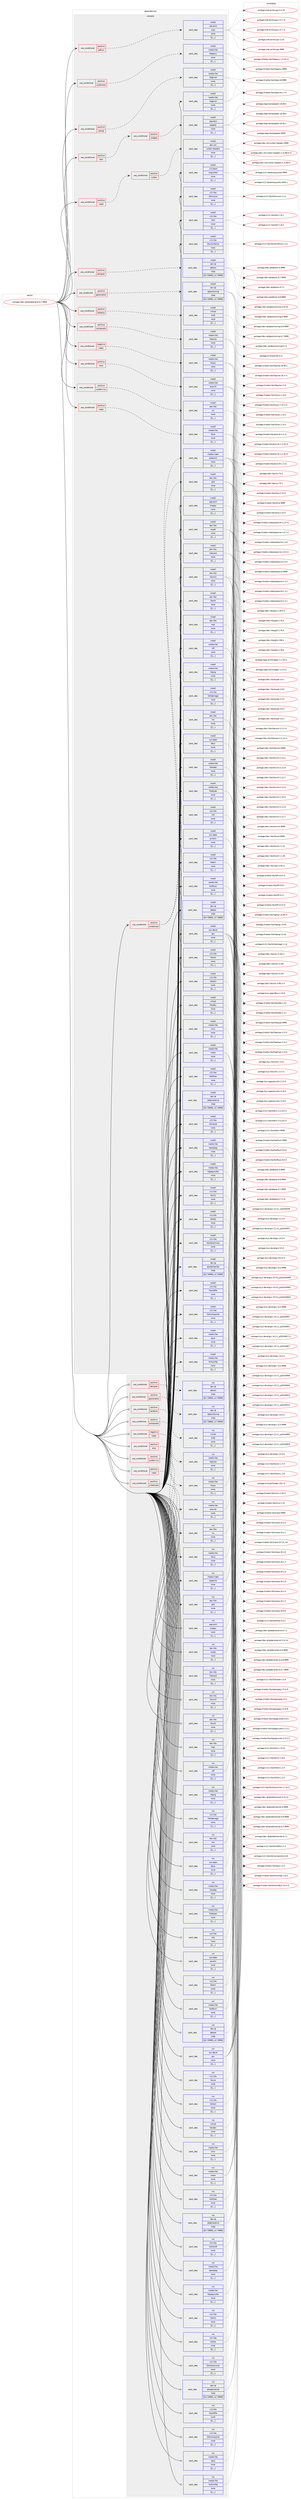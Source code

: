 digraph prolog {

# *************
# Graph options
# *************

newrank=true;
concentrate=true;
compound=true;
graph [rankdir=LR,fontname=Helvetica,fontsize=10,ranksep=1.5];#, ranksep=2.5, nodesep=0.2];
edge  [arrowhead=vee];
node  [fontname=Helvetica,fontsize=10];

# **********
# The ebuild
# **********

subgraph cluster_leftcol {
color=gray;
label=<<i>ebuild</i>>;
id [label="portage://dev-qt/qtwebengine-6.7.9999", color=red, width=4, href="../dev-qt/qtwebengine-6.7.9999.svg"];
}

# ****************
# The dependencies
# ****************

subgraph cluster_midcol {
color=gray;
label=<<i>dependencies</i>>;
subgraph cluster_compile {
fillcolor="#eeeeee";
style=filled;
label=<<i>compile</i>>;
subgraph cond43638 {
dependency173723 [label=<<TABLE BORDER="0" CELLBORDER="1" CELLSPACING="0" CELLPADDING="4"><TR><TD ROWSPAN="3" CELLPADDING="10">use_conditional</TD></TR><TR><TD>negative</TD></TR><TR><TD>vaapi</TD></TR></TABLE>>, shape=none, color=red];
subgraph pack128819 {
dependency173724 [label=<<TABLE BORDER="0" CELLBORDER="1" CELLSPACING="0" CELLPADDING="4" WIDTH="220"><TR><TD ROWSPAN="6" CELLPADDING="30">pack_dep</TD></TR><TR><TD WIDTH="110">install</TD></TR><TR><TD>media-libs</TD></TR><TR><TD>libvpx</TD></TR><TR><TD>none</TD></TR><TR><TD>[[],,,,]</TD></TR></TABLE>>, shape=none, color=blue];
}
dependency173723:e -> dependency173724:w [weight=20,style="dashed",arrowhead="vee"];
}
id:e -> dependency173723:w [weight=20,style="solid",arrowhead="vee"];
subgraph cond43639 {
dependency173725 [label=<<TABLE BORDER="0" CELLBORDER="1" CELLSPACING="0" CELLPADDING="4"><TR><TD ROWSPAN="3" CELLPADDING="10">use_conditional</TD></TR><TR><TD>positive</TD></TR><TR><TD>alsa</TD></TR></TABLE>>, shape=none, color=red];
subgraph pack128820 {
dependency173726 [label=<<TABLE BORDER="0" CELLBORDER="1" CELLSPACING="0" CELLPADDING="4" WIDTH="220"><TR><TD ROWSPAN="6" CELLPADDING="30">pack_dep</TD></TR><TR><TD WIDTH="110">install</TD></TR><TR><TD>media-libs</TD></TR><TR><TD>alsa-lib</TD></TR><TR><TD>none</TD></TR><TR><TD>[[],,,,]</TD></TR></TABLE>>, shape=none, color=blue];
}
dependency173725:e -> dependency173726:w [weight=20,style="dashed",arrowhead="vee"];
}
id:e -> dependency173725:w [weight=20,style="solid",arrowhead="vee"];
subgraph cond43640 {
dependency173727 [label=<<TABLE BORDER="0" CELLBORDER="1" CELLSPACING="0" CELLPADDING="4"><TR><TD ROWSPAN="3" CELLPADDING="10">use_conditional</TD></TR><TR><TD>positive</TD></TR><TR><TD>designer</TD></TR></TABLE>>, shape=none, color=red];
subgraph pack128821 {
dependency173728 [label=<<TABLE BORDER="0" CELLBORDER="1" CELLSPACING="0" CELLPADDING="4" WIDTH="220"><TR><TD ROWSPAN="6" CELLPADDING="30">pack_dep</TD></TR><TR><TD WIDTH="110">install</TD></TR><TR><TD>dev-qt</TD></TR><TR><TD>qttools</TD></TR><TR><TD>tilde</TD></TR><TR><TD>[[6,7,9999],,,6.7.9999]</TD></TR></TABLE>>, shape=none, color=blue];
}
dependency173727:e -> dependency173728:w [weight=20,style="dashed",arrowhead="vee"];
}
id:e -> dependency173727:w [weight=20,style="solid",arrowhead="vee"];
subgraph cond43641 {
dependency173729 [label=<<TABLE BORDER="0" CELLBORDER="1" CELLSPACING="0" CELLPADDING="4"><TR><TD ROWSPAN="3" CELLPADDING="10">use_conditional</TD></TR><TR><TD>positive</TD></TR><TR><TD>geolocation</TD></TR></TABLE>>, shape=none, color=red];
subgraph pack128822 {
dependency173730 [label=<<TABLE BORDER="0" CELLBORDER="1" CELLSPACING="0" CELLPADDING="4" WIDTH="220"><TR><TD ROWSPAN="6" CELLPADDING="30">pack_dep</TD></TR><TR><TD WIDTH="110">install</TD></TR><TR><TD>dev-qt</TD></TR><TR><TD>qtpositioning</TD></TR><TR><TD>tilde</TD></TR><TR><TD>[[6,7,9999],,,6.7.9999]</TD></TR></TABLE>>, shape=none, color=blue];
}
dependency173729:e -> dependency173730:w [weight=20,style="dashed",arrowhead="vee"];
}
id:e -> dependency173729:w [weight=20,style="solid",arrowhead="vee"];
subgraph cond43642 {
dependency173731 [label=<<TABLE BORDER="0" CELLBORDER="1" CELLSPACING="0" CELLPADDING="4"><TR><TD ROWSPAN="3" CELLPADDING="10">use_conditional</TD></TR><TR><TD>positive</TD></TR><TR><TD>kerberos</TD></TR></TABLE>>, shape=none, color=red];
subgraph pack128823 {
dependency173732 [label=<<TABLE BORDER="0" CELLBORDER="1" CELLSPACING="0" CELLPADDING="4" WIDTH="220"><TR><TD ROWSPAN="6" CELLPADDING="30">pack_dep</TD></TR><TR><TD WIDTH="110">install</TD></TR><TR><TD>virtual</TD></TR><TR><TD>krb5</TD></TR><TR><TD>none</TD></TR><TR><TD>[[],,,,]</TD></TR></TABLE>>, shape=none, color=blue];
}
dependency173731:e -> dependency173732:w [weight=20,style="dashed",arrowhead="vee"];
}
id:e -> dependency173731:w [weight=20,style="solid",arrowhead="vee"];
subgraph cond43643 {
dependency173733 [label=<<TABLE BORDER="0" CELLBORDER="1" CELLSPACING="0" CELLPADDING="4"><TR><TD ROWSPAN="3" CELLPADDING="10">use_conditional</TD></TR><TR><TD>positive</TD></TR><TR><TD>opengl</TD></TR></TABLE>>, shape=none, color=red];
subgraph pack128824 {
dependency173734 [label=<<TABLE BORDER="0" CELLBORDER="1" CELLSPACING="0" CELLPADDING="4" WIDTH="220"><TR><TD ROWSPAN="6" CELLPADDING="30">pack_dep</TD></TR><TR><TD WIDTH="110">install</TD></TR><TR><TD>media-libs</TD></TR><TR><TD>libglvnd</TD></TR><TR><TD>none</TD></TR><TR><TD>[[],,,,]</TD></TR></TABLE>>, shape=none, color=blue];
}
dependency173733:e -> dependency173734:w [weight=20,style="dashed",arrowhead="vee"];
}
id:e -> dependency173733:w [weight=20,style="solid",arrowhead="vee"];
subgraph cond43644 {
dependency173735 [label=<<TABLE BORDER="0" CELLBORDER="1" CELLSPACING="0" CELLPADDING="4"><TR><TD ROWSPAN="3" CELLPADDING="10">use_conditional</TD></TR><TR><TD>positive</TD></TR><TR><TD>pdfium</TD></TR></TABLE>>, shape=none, color=red];
subgraph pack128825 {
dependency173736 [label=<<TABLE BORDER="0" CELLBORDER="1" CELLSPACING="0" CELLPADDING="4" WIDTH="220"><TR><TD ROWSPAN="6" CELLPADDING="30">pack_dep</TD></TR><TR><TD WIDTH="110">install</TD></TR><TR><TD>net-print</TD></TR><TR><TD>cups</TD></TR><TR><TD>none</TD></TR><TR><TD>[[],,,,]</TD></TR></TABLE>>, shape=none, color=blue];
}
dependency173735:e -> dependency173736:w [weight=20,style="dashed",arrowhead="vee"];
}
id:e -> dependency173735:w [weight=20,style="solid",arrowhead="vee"];
subgraph cond43645 {
dependency173737 [label=<<TABLE BORDER="0" CELLBORDER="1" CELLSPACING="0" CELLPADDING="4"><TR><TD ROWSPAN="3" CELLPADDING="10">use_conditional</TD></TR><TR><TD>positive</TD></TR><TR><TD>pulseaudio</TD></TR></TABLE>>, shape=none, color=red];
subgraph pack128826 {
dependency173738 [label=<<TABLE BORDER="0" CELLBORDER="1" CELLSPACING="0" CELLPADDING="4" WIDTH="220"><TR><TD ROWSPAN="6" CELLPADDING="30">pack_dep</TD></TR><TR><TD WIDTH="110">install</TD></TR><TR><TD>media-libs</TD></TR><TR><TD>libpulse</TD></TR><TR><TD>none</TD></TR><TR><TD>[[],,,,]</TD></TR></TABLE>>, shape=none, color=blue];
}
dependency173737:e -> dependency173738:w [weight=20,style="dashed",arrowhead="vee"];
}
id:e -> dependency173737:w [weight=20,style="solid",arrowhead="vee"];
subgraph cond43646 {
dependency173739 [label=<<TABLE BORDER="0" CELLBORDER="1" CELLSPACING="0" CELLPADDING="4"><TR><TD ROWSPAN="3" CELLPADDING="10">use_conditional</TD></TR><TR><TD>positive</TD></TR><TR><TD>screencast</TD></TR></TABLE>>, shape=none, color=red];
subgraph pack128827 {
dependency173740 [label=<<TABLE BORDER="0" CELLBORDER="1" CELLSPACING="0" CELLPADDING="4" WIDTH="220"><TR><TD ROWSPAN="6" CELLPADDING="30">pack_dep</TD></TR><TR><TD WIDTH="110">install</TD></TR><TR><TD>dev-libs</TD></TR><TR><TD>glib</TD></TR><TR><TD>none</TD></TR><TR><TD>[[],,,,]</TD></TR></TABLE>>, shape=none, color=blue];
}
dependency173739:e -> dependency173740:w [weight=20,style="dashed",arrowhead="vee"];
subgraph pack128828 {
dependency173741 [label=<<TABLE BORDER="0" CELLBORDER="1" CELLSPACING="0" CELLPADDING="4" WIDTH="220"><TR><TD ROWSPAN="6" CELLPADDING="30">pack_dep</TD></TR><TR><TD WIDTH="110">install</TD></TR><TR><TD>media-video</TD></TR><TR><TD>pipewire</TD></TR><TR><TD>none</TD></TR><TR><TD>[[],,,,]</TD></TR></TABLE>>, shape=none, color=blue];
}
dependency173739:e -> dependency173741:w [weight=20,style="dashed",arrowhead="vee"];
}
id:e -> dependency173739:w [weight=20,style="solid",arrowhead="vee"];
subgraph cond43647 {
dependency173742 [label=<<TABLE BORDER="0" CELLBORDER="1" CELLSPACING="0" CELLPADDING="4"><TR><TD ROWSPAN="3" CELLPADDING="10">use_conditional</TD></TR><TR><TD>positive</TD></TR><TR><TD>screencast</TD></TR></TABLE>>, shape=none, color=red];
subgraph pack128829 {
dependency173743 [label=<<TABLE BORDER="0" CELLBORDER="1" CELLSPACING="0" CELLPADDING="4" WIDTH="220"><TR><TD ROWSPAN="6" CELLPADDING="30">pack_dep</TD></TR><TR><TD WIDTH="110">install</TD></TR><TR><TD>media-libs</TD></TR><TR><TD>libepoxy</TD></TR><TR><TD>none</TD></TR><TR><TD>[[],,,,]</TD></TR></TABLE>>, shape=none, color=blue];
}
dependency173742:e -> dependency173743:w [weight=20,style="dashed",arrowhead="vee"];
}
id:e -> dependency173742:w [weight=20,style="solid",arrowhead="vee"];
subgraph cond43648 {
dependency173744 [label=<<TABLE BORDER="0" CELLBORDER="1" CELLSPACING="0" CELLPADDING="4"><TR><TD ROWSPAN="3" CELLPADDING="10">use_conditional</TD></TR><TR><TD>positive</TD></TR><TR><TD>system-icu</TD></TR></TABLE>>, shape=none, color=red];
subgraph pack128830 {
dependency173745 [label=<<TABLE BORDER="0" CELLBORDER="1" CELLSPACING="0" CELLPADDING="4" WIDTH="220"><TR><TD ROWSPAN="6" CELLPADDING="30">pack_dep</TD></TR><TR><TD WIDTH="110">install</TD></TR><TR><TD>dev-libs</TD></TR><TR><TD>icu</TD></TR><TR><TD>none</TD></TR><TR><TD>[[],,,,]</TD></TR></TABLE>>, shape=none, color=blue];
}
dependency173744:e -> dependency173745:w [weight=20,style="dashed",arrowhead="vee"];
}
id:e -> dependency173744:w [weight=20,style="solid",arrowhead="vee"];
subgraph cond43649 {
dependency173746 [label=<<TABLE BORDER="0" CELLBORDER="1" CELLSPACING="0" CELLPADDING="4"><TR><TD ROWSPAN="3" CELLPADDING="10">use_conditional</TD></TR><TR><TD>positive</TD></TR><TR><TD>test</TD></TR></TABLE>>, shape=none, color=red];
subgraph cond43650 {
dependency173747 [label=<<TABLE BORDER="0" CELLBORDER="1" CELLSPACING="0" CELLPADDING="4"><TR><TD ROWSPAN="3" CELLPADDING="10">use_conditional</TD></TR><TR><TD>positive</TD></TR><TR><TD>widgets</TD></TR></TABLE>>, shape=none, color=red];
subgraph pack128831 {
dependency173748 [label=<<TABLE BORDER="0" CELLBORDER="1" CELLSPACING="0" CELLPADDING="4" WIDTH="220"><TR><TD ROWSPAN="6" CELLPADDING="30">pack_dep</TD></TR><TR><TD WIDTH="110">install</TD></TR><TR><TD>app-text</TD></TR><TR><TD>poppler</TD></TR><TR><TD>none</TD></TR><TR><TD>[[],,,,]</TD></TR></TABLE>>, shape=none, color=blue];
}
dependency173747:e -> dependency173748:w [weight=20,style="dashed",arrowhead="vee"];
}
dependency173746:e -> dependency173747:w [weight=20,style="dashed",arrowhead="vee"];
}
id:e -> dependency173746:w [weight=20,style="solid",arrowhead="vee"];
subgraph cond43651 {
dependency173749 [label=<<TABLE BORDER="0" CELLBORDER="1" CELLSPACING="0" CELLPADDING="4"><TR><TD ROWSPAN="3" CELLPADDING="10">use_conditional</TD></TR><TR><TD>positive</TD></TR><TR><TD>vaapi</TD></TR></TABLE>>, shape=none, color=red];
subgraph cond43652 {
dependency173750 [label=<<TABLE BORDER="0" CELLBORDER="1" CELLSPACING="0" CELLPADDING="4"><TR><TD ROWSPAN="3" CELLPADDING="10">use_conditional</TD></TR><TR><TD>positive</TD></TR><TR><TD>vulkan</TD></TR></TABLE>>, shape=none, color=red];
subgraph pack128832 {
dependency173751 [label=<<TABLE BORDER="0" CELLBORDER="1" CELLSPACING="0" CELLPADDING="4" WIDTH="220"><TR><TD ROWSPAN="6" CELLPADDING="30">pack_dep</TD></TR><TR><TD WIDTH="110">install</TD></TR><TR><TD>dev-util</TD></TR><TR><TD>vulkan-headers</TD></TR><TR><TD>none</TD></TR><TR><TD>[[],,,,]</TD></TR></TABLE>>, shape=none, color=blue];
}
dependency173750:e -> dependency173751:w [weight=20,style="dashed",arrowhead="vee"];
}
dependency173749:e -> dependency173750:w [weight=20,style="dashed",arrowhead="vee"];
}
id:e -> dependency173749:w [weight=20,style="solid",arrowhead="vee"];
subgraph cond43653 {
dependency173752 [label=<<TABLE BORDER="0" CELLBORDER="1" CELLSPACING="0" CELLPADDING="4"><TR><TD ROWSPAN="3" CELLPADDING="10">use_conditional</TD></TR><TR><TD>positive</TD></TR><TR><TD>vaapi</TD></TR></TABLE>>, shape=none, color=red];
subgraph pack128833 {
dependency173753 [label=<<TABLE BORDER="0" CELLBORDER="1" CELLSPACING="0" CELLPADDING="4" WIDTH="220"><TR><TD ROWSPAN="6" CELLPADDING="30">pack_dep</TD></TR><TR><TD WIDTH="110">install</TD></TR><TR><TD>media-libs</TD></TR><TR><TD>libva</TD></TR><TR><TD>none</TD></TR><TR><TD>[[],,,,]</TD></TR></TABLE>>, shape=none, color=blue];
}
dependency173752:e -> dependency173753:w [weight=20,style="dashed",arrowhead="vee"];
}
id:e -> dependency173752:w [weight=20,style="solid",arrowhead="vee"];
subgraph pack128834 {
dependency173754 [label=<<TABLE BORDER="0" CELLBORDER="1" CELLSPACING="0" CELLPADDING="4" WIDTH="220"><TR><TD ROWSPAN="6" CELLPADDING="30">pack_dep</TD></TR><TR><TD WIDTH="110">install</TD></TR><TR><TD>app-arch</TD></TR><TR><TD>snappy</TD></TR><TR><TD>none</TD></TR><TR><TD>[[],,,,]</TD></TR></TABLE>>, shape=none, color=blue];
}
id:e -> dependency173754:w [weight=20,style="solid",arrowhead="vee"];
subgraph pack128835 {
dependency173755 [label=<<TABLE BORDER="0" CELLBORDER="1" CELLSPACING="0" CELLPADDING="4" WIDTH="220"><TR><TD ROWSPAN="6" CELLPADDING="30">pack_dep</TD></TR><TR><TD WIDTH="110">install</TD></TR><TR><TD>dev-libs</TD></TR><TR><TD>expat</TD></TR><TR><TD>none</TD></TR><TR><TD>[[],,,,]</TD></TR></TABLE>>, shape=none, color=blue];
}
id:e -> dependency173755:w [weight=20,style="solid",arrowhead="vee"];
subgraph pack128836 {
dependency173756 [label=<<TABLE BORDER="0" CELLBORDER="1" CELLSPACING="0" CELLPADDING="4" WIDTH="220"><TR><TD ROWSPAN="6" CELLPADDING="30">pack_dep</TD></TR><TR><TD WIDTH="110">install</TD></TR><TR><TD>dev-libs</TD></TR><TR><TD>libevent</TD></TR><TR><TD>none</TD></TR><TR><TD>[[],,,,]</TD></TR></TABLE>>, shape=none, color=blue];
}
id:e -> dependency173756:w [weight=20,style="solid",arrowhead="vee"];
subgraph pack128837 {
dependency173757 [label=<<TABLE BORDER="0" CELLBORDER="1" CELLSPACING="0" CELLPADDING="4" WIDTH="220"><TR><TD ROWSPAN="6" CELLPADDING="30">pack_dep</TD></TR><TR><TD WIDTH="110">install</TD></TR><TR><TD>dev-libs</TD></TR><TR><TD>libxml2</TD></TR><TR><TD>none</TD></TR><TR><TD>[[],,,,]</TD></TR></TABLE>>, shape=none, color=blue];
}
id:e -> dependency173757:w [weight=20,style="solid",arrowhead="vee"];
subgraph pack128838 {
dependency173758 [label=<<TABLE BORDER="0" CELLBORDER="1" CELLSPACING="0" CELLPADDING="4" WIDTH="220"><TR><TD ROWSPAN="6" CELLPADDING="30">pack_dep</TD></TR><TR><TD WIDTH="110">install</TD></TR><TR><TD>dev-libs</TD></TR><TR><TD>libxslt</TD></TR><TR><TD>none</TD></TR><TR><TD>[[],,,,]</TD></TR></TABLE>>, shape=none, color=blue];
}
id:e -> dependency173758:w [weight=20,style="solid",arrowhead="vee"];
subgraph pack128839 {
dependency173759 [label=<<TABLE BORDER="0" CELLBORDER="1" CELLSPACING="0" CELLPADDING="4" WIDTH="220"><TR><TD ROWSPAN="6" CELLPADDING="30">pack_dep</TD></TR><TR><TD WIDTH="110">install</TD></TR><TR><TD>dev-libs</TD></TR><TR><TD>nspr</TD></TR><TR><TD>none</TD></TR><TR><TD>[[],,,,]</TD></TR></TABLE>>, shape=none, color=blue];
}
id:e -> dependency173759:w [weight=20,style="solid",arrowhead="vee"];
subgraph pack128840 {
dependency173760 [label=<<TABLE BORDER="0" CELLBORDER="1" CELLSPACING="0" CELLPADDING="4" WIDTH="220"><TR><TD ROWSPAN="6" CELLPADDING="30">pack_dep</TD></TR><TR><TD WIDTH="110">install</TD></TR><TR><TD>dev-libs</TD></TR><TR><TD>nss</TD></TR><TR><TD>none</TD></TR><TR><TD>[[],,,,]</TD></TR></TABLE>>, shape=none, color=blue];
}
id:e -> dependency173760:w [weight=20,style="solid",arrowhead="vee"];
subgraph pack128841 {
dependency173761 [label=<<TABLE BORDER="0" CELLBORDER="1" CELLSPACING="0" CELLPADDING="4" WIDTH="220"><TR><TD ROWSPAN="6" CELLPADDING="30">pack_dep</TD></TR><TR><TD WIDTH="110">install</TD></TR><TR><TD>dev-qt</TD></TR><TR><TD>qtbase</TD></TR><TR><TD>tilde</TD></TR><TR><TD>[[6,7,9999],,,6.7.9999]</TD></TR></TABLE>>, shape=none, color=blue];
}
id:e -> dependency173761:w [weight=20,style="solid",arrowhead="vee"];
subgraph pack128842 {
dependency173762 [label=<<TABLE BORDER="0" CELLBORDER="1" CELLSPACING="0" CELLPADDING="4" WIDTH="220"><TR><TD ROWSPAN="6" CELLPADDING="30">pack_dep</TD></TR><TR><TD WIDTH="110">install</TD></TR><TR><TD>dev-qt</TD></TR><TR><TD>qtdeclarative</TD></TR><TR><TD>tilde</TD></TR><TR><TD>[[6,7,9999],,,6.7.9999]</TD></TR></TABLE>>, shape=none, color=blue];
}
id:e -> dependency173762:w [weight=20,style="solid",arrowhead="vee"];
subgraph pack128843 {
dependency173763 [label=<<TABLE BORDER="0" CELLBORDER="1" CELLSPACING="0" CELLPADDING="4" WIDTH="220"><TR><TD ROWSPAN="6" CELLPADDING="30">pack_dep</TD></TR><TR><TD WIDTH="110">install</TD></TR><TR><TD>dev-qt</TD></TR><TR><TD>qtwebchannel</TD></TR><TR><TD>tilde</TD></TR><TR><TD>[[6,7,9999],,,6.7.9999]</TD></TR></TABLE>>, shape=none, color=blue];
}
id:e -> dependency173763:w [weight=20,style="solid",arrowhead="vee"];
subgraph pack128844 {
dependency173764 [label=<<TABLE BORDER="0" CELLBORDER="1" CELLSPACING="0" CELLPADDING="4" WIDTH="220"><TR><TD ROWSPAN="6" CELLPADDING="30">pack_dep</TD></TR><TR><TD WIDTH="110">install</TD></TR><TR><TD>media-libs</TD></TR><TR><TD>fontconfig</TD></TR><TR><TD>none</TD></TR><TR><TD>[[],,,,]</TD></TR></TABLE>>, shape=none, color=blue];
}
id:e -> dependency173764:w [weight=20,style="solid",arrowhead="vee"];
subgraph pack128845 {
dependency173765 [label=<<TABLE BORDER="0" CELLBORDER="1" CELLSPACING="0" CELLPADDING="4" WIDTH="220"><TR><TD ROWSPAN="6" CELLPADDING="30">pack_dep</TD></TR><TR><TD WIDTH="110">install</TD></TR><TR><TD>media-libs</TD></TR><TR><TD>freetype</TD></TR><TR><TD>none</TD></TR><TR><TD>[[],,,,]</TD></TR></TABLE>>, shape=none, color=blue];
}
id:e -> dependency173765:w [weight=20,style="solid",arrowhead="vee"];
subgraph pack128846 {
dependency173766 [label=<<TABLE BORDER="0" CELLBORDER="1" CELLSPACING="0" CELLPADDING="4" WIDTH="220"><TR><TD ROWSPAN="6" CELLPADDING="30">pack_dep</TD></TR><TR><TD WIDTH="110">install</TD></TR><TR><TD>media-libs</TD></TR><TR><TD>harfbuzz</TD></TR><TR><TD>none</TD></TR><TR><TD>[[],,,,]</TD></TR></TABLE>>, shape=none, color=blue];
}
id:e -> dependency173766:w [weight=20,style="solid",arrowhead="vee"];
subgraph pack128847 {
dependency173767 [label=<<TABLE BORDER="0" CELLBORDER="1" CELLSPACING="0" CELLPADDING="4" WIDTH="220"><TR><TD ROWSPAN="6" CELLPADDING="30">pack_dep</TD></TR><TR><TD WIDTH="110">install</TD></TR><TR><TD>media-libs</TD></TR><TR><TD>lcms</TD></TR><TR><TD>none</TD></TR><TR><TD>[[],,,,]</TD></TR></TABLE>>, shape=none, color=blue];
}
id:e -> dependency173767:w [weight=20,style="solid",arrowhead="vee"];
subgraph pack128848 {
dependency173768 [label=<<TABLE BORDER="0" CELLBORDER="1" CELLSPACING="0" CELLPADDING="4" WIDTH="220"><TR><TD ROWSPAN="6" CELLPADDING="30">pack_dep</TD></TR><TR><TD WIDTH="110">install</TD></TR><TR><TD>media-libs</TD></TR><TR><TD>libglvnd</TD></TR><TR><TD>none</TD></TR><TR><TD>[[],,,,]</TD></TR></TABLE>>, shape=none, color=blue];
}
id:e -> dependency173768:w [weight=20,style="solid",arrowhead="vee"];
subgraph pack128849 {
dependency173769 [label=<<TABLE BORDER="0" CELLBORDER="1" CELLSPACING="0" CELLPADDING="4" WIDTH="220"><TR><TD ROWSPAN="6" CELLPADDING="30">pack_dep</TD></TR><TR><TD WIDTH="110">install</TD></TR><TR><TD>media-libs</TD></TR><TR><TD>libjpeg-turbo</TD></TR><TR><TD>none</TD></TR><TR><TD>[[],,,,]</TD></TR></TABLE>>, shape=none, color=blue];
}
id:e -> dependency173769:w [weight=20,style="solid",arrowhead="vee"];
subgraph pack128850 {
dependency173770 [label=<<TABLE BORDER="0" CELLBORDER="1" CELLSPACING="0" CELLPADDING="4" WIDTH="220"><TR><TD ROWSPAN="6" CELLPADDING="30">pack_dep</TD></TR><TR><TD WIDTH="110">install</TD></TR><TR><TD>media-libs</TD></TR><TR><TD>libpng</TD></TR><TR><TD>none</TD></TR><TR><TD>[[],,,,]</TD></TR></TABLE>>, shape=none, color=blue];
}
id:e -> dependency173770:w [weight=20,style="solid",arrowhead="vee"];
subgraph pack128851 {
dependency173771 [label=<<TABLE BORDER="0" CELLBORDER="1" CELLSPACING="0" CELLPADDING="4" WIDTH="220"><TR><TD ROWSPAN="6" CELLPADDING="30">pack_dep</TD></TR><TR><TD WIDTH="110">install</TD></TR><TR><TD>media-libs</TD></TR><TR><TD>libwebp</TD></TR><TR><TD>none</TD></TR><TR><TD>[[],,,,]</TD></TR></TABLE>>, shape=none, color=blue];
}
id:e -> dependency173771:w [weight=20,style="solid",arrowhead="vee"];
subgraph pack128852 {
dependency173772 [label=<<TABLE BORDER="0" CELLBORDER="1" CELLSPACING="0" CELLPADDING="4" WIDTH="220"><TR><TD ROWSPAN="6" CELLPADDING="30">pack_dep</TD></TR><TR><TD WIDTH="110">install</TD></TR><TR><TD>media-libs</TD></TR><TR><TD>mesa</TD></TR><TR><TD>none</TD></TR><TR><TD>[[],,,,]</TD></TR></TABLE>>, shape=none, color=blue];
}
id:e -> dependency173772:w [weight=20,style="solid",arrowhead="vee"];
subgraph pack128853 {
dependency173773 [label=<<TABLE BORDER="0" CELLBORDER="1" CELLSPACING="0" CELLPADDING="4" WIDTH="220"><TR><TD ROWSPAN="6" CELLPADDING="30">pack_dep</TD></TR><TR><TD WIDTH="110">install</TD></TR><TR><TD>media-libs</TD></TR><TR><TD>openjpeg</TD></TR><TR><TD>none</TD></TR><TR><TD>[[],,,,]</TD></TR></TABLE>>, shape=none, color=blue];
}
id:e -> dependency173773:w [weight=20,style="solid",arrowhead="vee"];
subgraph pack128854 {
dependency173774 [label=<<TABLE BORDER="0" CELLBORDER="1" CELLSPACING="0" CELLPADDING="4" WIDTH="220"><TR><TD ROWSPAN="6" CELLPADDING="30">pack_dep</TD></TR><TR><TD WIDTH="110">install</TD></TR><TR><TD>media-libs</TD></TR><TR><TD>opus</TD></TR><TR><TD>none</TD></TR><TR><TD>[[],,,,]</TD></TR></TABLE>>, shape=none, color=blue];
}
id:e -> dependency173774:w [weight=20,style="solid",arrowhead="vee"];
subgraph pack128855 {
dependency173775 [label=<<TABLE BORDER="0" CELLBORDER="1" CELLSPACING="0" CELLPADDING="4" WIDTH="220"><TR><TD ROWSPAN="6" CELLPADDING="30">pack_dep</TD></TR><TR><TD WIDTH="110">install</TD></TR><TR><TD>media-libs</TD></TR><TR><TD>tiff</TD></TR><TR><TD>none</TD></TR><TR><TD>[[],,,,]</TD></TR></TABLE>>, shape=none, color=blue];
}
id:e -> dependency173775:w [weight=20,style="solid",arrowhead="vee"];
subgraph pack128856 {
dependency173776 [label=<<TABLE BORDER="0" CELLBORDER="1" CELLSPACING="0" CELLPADDING="4" WIDTH="220"><TR><TD ROWSPAN="6" CELLPADDING="30">pack_dep</TD></TR><TR><TD WIDTH="110">install</TD></TR><TR><TD>sys-apps</TD></TR><TR><TD>dbus</TD></TR><TR><TD>none</TD></TR><TR><TD>[[],,,,]</TD></TR></TABLE>>, shape=none, color=blue];
}
id:e -> dependency173776:w [weight=20,style="solid",arrowhead="vee"];
subgraph pack128857 {
dependency173777 [label=<<TABLE BORDER="0" CELLBORDER="1" CELLSPACING="0" CELLPADDING="4" WIDTH="220"><TR><TD ROWSPAN="6" CELLPADDING="30">pack_dep</TD></TR><TR><TD WIDTH="110">install</TD></TR><TR><TD>sys-apps</TD></TR><TR><TD>pciutils</TD></TR><TR><TD>none</TD></TR><TR><TD>[[],,,,]</TD></TR></TABLE>>, shape=none, color=blue];
}
id:e -> dependency173777:w [weight=20,style="solid",arrowhead="vee"];
subgraph pack128858 {
dependency173778 [label=<<TABLE BORDER="0" CELLBORDER="1" CELLSPACING="0" CELLPADDING="4" WIDTH="220"><TR><TD ROWSPAN="6" CELLPADDING="30">pack_dep</TD></TR><TR><TD WIDTH="110">install</TD></TR><TR><TD>sys-devel</TD></TR><TR><TD>gcc</TD></TR><TR><TD>none</TD></TR><TR><TD>[[],,,,]</TD></TR></TABLE>>, shape=none, color=blue];
}
id:e -> dependency173778:w [weight=20,style="solid",arrowhead="vee"];
subgraph pack128859 {
dependency173779 [label=<<TABLE BORDER="0" CELLBORDER="1" CELLSPACING="0" CELLPADDING="4" WIDTH="220"><TR><TD ROWSPAN="6" CELLPADDING="30">pack_dep</TD></TR><TR><TD WIDTH="110">install</TD></TR><TR><TD>sys-libs</TD></TR><TR><TD>zlib</TD></TR><TR><TD>none</TD></TR><TR><TD>[[],,,,]</TD></TR></TABLE>>, shape=none, color=blue];
}
id:e -> dependency173779:w [weight=20,style="solid",arrowhead="vee"];
subgraph pack128860 {
dependency173780 [label=<<TABLE BORDER="0" CELLBORDER="1" CELLSPACING="0" CELLPADDING="4" WIDTH="220"><TR><TD ROWSPAN="6" CELLPADDING="30">pack_dep</TD></TR><TR><TD WIDTH="110">install</TD></TR><TR><TD>virtual</TD></TR><TR><TD>libudev</TD></TR><TR><TD>none</TD></TR><TR><TD>[[],,,,]</TD></TR></TABLE>>, shape=none, color=blue];
}
id:e -> dependency173780:w [weight=20,style="solid",arrowhead="vee"];
subgraph pack128861 {
dependency173781 [label=<<TABLE BORDER="0" CELLBORDER="1" CELLSPACING="0" CELLPADDING="4" WIDTH="220"><TR><TD ROWSPAN="6" CELLPADDING="30">pack_dep</TD></TR><TR><TD WIDTH="110">install</TD></TR><TR><TD>x11-base</TD></TR><TR><TD>xorg-proto</TD></TR><TR><TD>none</TD></TR><TR><TD>[[],,,,]</TD></TR></TABLE>>, shape=none, color=blue];
}
id:e -> dependency173781:w [weight=20,style="solid",arrowhead="vee"];
subgraph pack128862 {
dependency173782 [label=<<TABLE BORDER="0" CELLBORDER="1" CELLSPACING="0" CELLPADDING="4" WIDTH="220"><TR><TD ROWSPAN="6" CELLPADDING="30">pack_dep</TD></TR><TR><TD WIDTH="110">install</TD></TR><TR><TD>x11-libs</TD></TR><TR><TD>libX11</TD></TR><TR><TD>none</TD></TR><TR><TD>[[],,,,]</TD></TR></TABLE>>, shape=none, color=blue];
}
id:e -> dependency173782:w [weight=20,style="solid",arrowhead="vee"];
subgraph pack128863 {
dependency173783 [label=<<TABLE BORDER="0" CELLBORDER="1" CELLSPACING="0" CELLPADDING="4" WIDTH="220"><TR><TD ROWSPAN="6" CELLPADDING="30">pack_dep</TD></TR><TR><TD WIDTH="110">install</TD></TR><TR><TD>x11-libs</TD></TR><TR><TD>libXcomposite</TD></TR><TR><TD>none</TD></TR><TR><TD>[[],,,,]</TD></TR></TABLE>>, shape=none, color=blue];
}
id:e -> dependency173783:w [weight=20,style="solid",arrowhead="vee"];
subgraph pack128864 {
dependency173784 [label=<<TABLE BORDER="0" CELLBORDER="1" CELLSPACING="0" CELLPADDING="4" WIDTH="220"><TR><TD ROWSPAN="6" CELLPADDING="30">pack_dep</TD></TR><TR><TD WIDTH="110">install</TD></TR><TR><TD>x11-libs</TD></TR><TR><TD>libXcursor</TD></TR><TR><TD>none</TD></TR><TR><TD>[[],,,,]</TD></TR></TABLE>>, shape=none, color=blue];
}
id:e -> dependency173784:w [weight=20,style="solid",arrowhead="vee"];
subgraph pack128865 {
dependency173785 [label=<<TABLE BORDER="0" CELLBORDER="1" CELLSPACING="0" CELLPADDING="4" WIDTH="220"><TR><TD ROWSPAN="6" CELLPADDING="30">pack_dep</TD></TR><TR><TD WIDTH="110">install</TD></TR><TR><TD>x11-libs</TD></TR><TR><TD>libXdamage</TD></TR><TR><TD>none</TD></TR><TR><TD>[[],,,,]</TD></TR></TABLE>>, shape=none, color=blue];
}
id:e -> dependency173785:w [weight=20,style="solid",arrowhead="vee"];
subgraph pack128866 {
dependency173786 [label=<<TABLE BORDER="0" CELLBORDER="1" CELLSPACING="0" CELLPADDING="4" WIDTH="220"><TR><TD ROWSPAN="6" CELLPADDING="30">pack_dep</TD></TR><TR><TD WIDTH="110">install</TD></TR><TR><TD>x11-libs</TD></TR><TR><TD>libXext</TD></TR><TR><TD>none</TD></TR><TR><TD>[[],,,,]</TD></TR></TABLE>>, shape=none, color=blue];
}
id:e -> dependency173786:w [weight=20,style="solid",arrowhead="vee"];
subgraph pack128867 {
dependency173787 [label=<<TABLE BORDER="0" CELLBORDER="1" CELLSPACING="0" CELLPADDING="4" WIDTH="220"><TR><TD ROWSPAN="6" CELLPADDING="30">pack_dep</TD></TR><TR><TD WIDTH="110">install</TD></TR><TR><TD>x11-libs</TD></TR><TR><TD>libXfixes</TD></TR><TR><TD>none</TD></TR><TR><TD>[[],,,,]</TD></TR></TABLE>>, shape=none, color=blue];
}
id:e -> dependency173787:w [weight=20,style="solid",arrowhead="vee"];
subgraph pack128868 {
dependency173788 [label=<<TABLE BORDER="0" CELLBORDER="1" CELLSPACING="0" CELLPADDING="4" WIDTH="220"><TR><TD ROWSPAN="6" CELLPADDING="30">pack_dep</TD></TR><TR><TD WIDTH="110">install</TD></TR><TR><TD>x11-libs</TD></TR><TR><TD>libXi</TD></TR><TR><TD>none</TD></TR><TR><TD>[[],,,,]</TD></TR></TABLE>>, shape=none, color=blue];
}
id:e -> dependency173788:w [weight=20,style="solid",arrowhead="vee"];
subgraph pack128869 {
dependency173789 [label=<<TABLE BORDER="0" CELLBORDER="1" CELLSPACING="0" CELLPADDING="4" WIDTH="220"><TR><TD ROWSPAN="6" CELLPADDING="30">pack_dep</TD></TR><TR><TD WIDTH="110">install</TD></TR><TR><TD>x11-libs</TD></TR><TR><TD>libXrandr</TD></TR><TR><TD>none</TD></TR><TR><TD>[[],,,,]</TD></TR></TABLE>>, shape=none, color=blue];
}
id:e -> dependency173789:w [weight=20,style="solid",arrowhead="vee"];
subgraph pack128870 {
dependency173790 [label=<<TABLE BORDER="0" CELLBORDER="1" CELLSPACING="0" CELLPADDING="4" WIDTH="220"><TR><TD ROWSPAN="6" CELLPADDING="30">pack_dep</TD></TR><TR><TD WIDTH="110">install</TD></TR><TR><TD>x11-libs</TD></TR><TR><TD>libXtst</TD></TR><TR><TD>none</TD></TR><TR><TD>[[],,,,]</TD></TR></TABLE>>, shape=none, color=blue];
}
id:e -> dependency173790:w [weight=20,style="solid",arrowhead="vee"];
subgraph pack128871 {
dependency173791 [label=<<TABLE BORDER="0" CELLBORDER="1" CELLSPACING="0" CELLPADDING="4" WIDTH="220"><TR><TD ROWSPAN="6" CELLPADDING="30">pack_dep</TD></TR><TR><TD WIDTH="110">install</TD></TR><TR><TD>x11-libs</TD></TR><TR><TD>libdrm</TD></TR><TR><TD>none</TD></TR><TR><TD>[[],,,,]</TD></TR></TABLE>>, shape=none, color=blue];
}
id:e -> dependency173791:w [weight=20,style="solid",arrowhead="vee"];
subgraph pack128872 {
dependency173792 [label=<<TABLE BORDER="0" CELLBORDER="1" CELLSPACING="0" CELLPADDING="4" WIDTH="220"><TR><TD ROWSPAN="6" CELLPADDING="30">pack_dep</TD></TR><TR><TD WIDTH="110">install</TD></TR><TR><TD>x11-libs</TD></TR><TR><TD>libxcb</TD></TR><TR><TD>none</TD></TR><TR><TD>[[],,,,]</TD></TR></TABLE>>, shape=none, color=blue];
}
id:e -> dependency173792:w [weight=20,style="solid",arrowhead="vee"];
subgraph pack128873 {
dependency173793 [label=<<TABLE BORDER="0" CELLBORDER="1" CELLSPACING="0" CELLPADDING="4" WIDTH="220"><TR><TD ROWSPAN="6" CELLPADDING="30">pack_dep</TD></TR><TR><TD WIDTH="110">install</TD></TR><TR><TD>x11-libs</TD></TR><TR><TD>libxkbcommon</TD></TR><TR><TD>none</TD></TR><TR><TD>[[],,,,]</TD></TR></TABLE>>, shape=none, color=blue];
}
id:e -> dependency173793:w [weight=20,style="solid",arrowhead="vee"];
subgraph pack128874 {
dependency173794 [label=<<TABLE BORDER="0" CELLBORDER="1" CELLSPACING="0" CELLPADDING="4" WIDTH="220"><TR><TD ROWSPAN="6" CELLPADDING="30">pack_dep</TD></TR><TR><TD WIDTH="110">install</TD></TR><TR><TD>x11-libs</TD></TR><TR><TD>libxkbfile</TD></TR><TR><TD>none</TD></TR><TR><TD>[[],,,,]</TD></TR></TABLE>>, shape=none, color=blue];
}
id:e -> dependency173794:w [weight=20,style="solid",arrowhead="vee"];
subgraph pack128875 {
dependency173795 [label=<<TABLE BORDER="0" CELLBORDER="1" CELLSPACING="0" CELLPADDING="4" WIDTH="220"><TR><TD ROWSPAN="6" CELLPADDING="30">pack_dep</TD></TR><TR><TD WIDTH="110">install</TD></TR><TR><TD>x11-libs</TD></TR><TR><TD>libxshmfence</TD></TR><TR><TD>none</TD></TR><TR><TD>[[],,,,]</TD></TR></TABLE>>, shape=none, color=blue];
}
id:e -> dependency173795:w [weight=20,style="solid",arrowhead="vee"];
}
subgraph cluster_compileandrun {
fillcolor="#eeeeee";
style=filled;
label=<<i>compile and run</i>>;
}
subgraph cluster_run {
fillcolor="#eeeeee";
style=filled;
label=<<i>run</i>>;
subgraph cond43654 {
dependency173796 [label=<<TABLE BORDER="0" CELLBORDER="1" CELLSPACING="0" CELLPADDING="4"><TR><TD ROWSPAN="3" CELLPADDING="10">use_conditional</TD></TR><TR><TD>negative</TD></TR><TR><TD>vaapi</TD></TR></TABLE>>, shape=none, color=red];
subgraph pack128876 {
dependency173797 [label=<<TABLE BORDER="0" CELLBORDER="1" CELLSPACING="0" CELLPADDING="4" WIDTH="220"><TR><TD ROWSPAN="6" CELLPADDING="30">pack_dep</TD></TR><TR><TD WIDTH="110">run</TD></TR><TR><TD>media-libs</TD></TR><TR><TD>libvpx</TD></TR><TR><TD>none</TD></TR><TR><TD>[[],,,,]</TD></TR></TABLE>>, shape=none, color=blue];
}
dependency173796:e -> dependency173797:w [weight=20,style="dashed",arrowhead="vee"];
}
id:e -> dependency173796:w [weight=20,style="solid",arrowhead="odot"];
subgraph cond43655 {
dependency173798 [label=<<TABLE BORDER="0" CELLBORDER="1" CELLSPACING="0" CELLPADDING="4"><TR><TD ROWSPAN="3" CELLPADDING="10">use_conditional</TD></TR><TR><TD>positive</TD></TR><TR><TD>alsa</TD></TR></TABLE>>, shape=none, color=red];
subgraph pack128877 {
dependency173799 [label=<<TABLE BORDER="0" CELLBORDER="1" CELLSPACING="0" CELLPADDING="4" WIDTH="220"><TR><TD ROWSPAN="6" CELLPADDING="30">pack_dep</TD></TR><TR><TD WIDTH="110">run</TD></TR><TR><TD>media-libs</TD></TR><TR><TD>alsa-lib</TD></TR><TR><TD>none</TD></TR><TR><TD>[[],,,,]</TD></TR></TABLE>>, shape=none, color=blue];
}
dependency173798:e -> dependency173799:w [weight=20,style="dashed",arrowhead="vee"];
}
id:e -> dependency173798:w [weight=20,style="solid",arrowhead="odot"];
subgraph cond43656 {
dependency173800 [label=<<TABLE BORDER="0" CELLBORDER="1" CELLSPACING="0" CELLPADDING="4"><TR><TD ROWSPAN="3" CELLPADDING="10">use_conditional</TD></TR><TR><TD>positive</TD></TR><TR><TD>designer</TD></TR></TABLE>>, shape=none, color=red];
subgraph pack128878 {
dependency173801 [label=<<TABLE BORDER="0" CELLBORDER="1" CELLSPACING="0" CELLPADDING="4" WIDTH="220"><TR><TD ROWSPAN="6" CELLPADDING="30">pack_dep</TD></TR><TR><TD WIDTH="110">run</TD></TR><TR><TD>dev-qt</TD></TR><TR><TD>qttools</TD></TR><TR><TD>tilde</TD></TR><TR><TD>[[6,7,9999],,,6.7.9999]</TD></TR></TABLE>>, shape=none, color=blue];
}
dependency173800:e -> dependency173801:w [weight=20,style="dashed",arrowhead="vee"];
}
id:e -> dependency173800:w [weight=20,style="solid",arrowhead="odot"];
subgraph cond43657 {
dependency173802 [label=<<TABLE BORDER="0" CELLBORDER="1" CELLSPACING="0" CELLPADDING="4"><TR><TD ROWSPAN="3" CELLPADDING="10">use_conditional</TD></TR><TR><TD>positive</TD></TR><TR><TD>geolocation</TD></TR></TABLE>>, shape=none, color=red];
subgraph pack128879 {
dependency173803 [label=<<TABLE BORDER="0" CELLBORDER="1" CELLSPACING="0" CELLPADDING="4" WIDTH="220"><TR><TD ROWSPAN="6" CELLPADDING="30">pack_dep</TD></TR><TR><TD WIDTH="110">run</TD></TR><TR><TD>dev-qt</TD></TR><TR><TD>qtpositioning</TD></TR><TR><TD>tilde</TD></TR><TR><TD>[[6,7,9999],,,6.7.9999]</TD></TR></TABLE>>, shape=none, color=blue];
}
dependency173802:e -> dependency173803:w [weight=20,style="dashed",arrowhead="vee"];
}
id:e -> dependency173802:w [weight=20,style="solid",arrowhead="odot"];
subgraph cond43658 {
dependency173804 [label=<<TABLE BORDER="0" CELLBORDER="1" CELLSPACING="0" CELLPADDING="4"><TR><TD ROWSPAN="3" CELLPADDING="10">use_conditional</TD></TR><TR><TD>positive</TD></TR><TR><TD>kerberos</TD></TR></TABLE>>, shape=none, color=red];
subgraph pack128880 {
dependency173805 [label=<<TABLE BORDER="0" CELLBORDER="1" CELLSPACING="0" CELLPADDING="4" WIDTH="220"><TR><TD ROWSPAN="6" CELLPADDING="30">pack_dep</TD></TR><TR><TD WIDTH="110">run</TD></TR><TR><TD>virtual</TD></TR><TR><TD>krb5</TD></TR><TR><TD>none</TD></TR><TR><TD>[[],,,,]</TD></TR></TABLE>>, shape=none, color=blue];
}
dependency173804:e -> dependency173805:w [weight=20,style="dashed",arrowhead="vee"];
}
id:e -> dependency173804:w [weight=20,style="solid",arrowhead="odot"];
subgraph cond43659 {
dependency173806 [label=<<TABLE BORDER="0" CELLBORDER="1" CELLSPACING="0" CELLPADDING="4"><TR><TD ROWSPAN="3" CELLPADDING="10">use_conditional</TD></TR><TR><TD>positive</TD></TR><TR><TD>pulseaudio</TD></TR></TABLE>>, shape=none, color=red];
subgraph pack128881 {
dependency173807 [label=<<TABLE BORDER="0" CELLBORDER="1" CELLSPACING="0" CELLPADDING="4" WIDTH="220"><TR><TD ROWSPAN="6" CELLPADDING="30">pack_dep</TD></TR><TR><TD WIDTH="110">run</TD></TR><TR><TD>media-libs</TD></TR><TR><TD>libpulse</TD></TR><TR><TD>none</TD></TR><TR><TD>[[],,,,]</TD></TR></TABLE>>, shape=none, color=blue];
}
dependency173806:e -> dependency173807:w [weight=20,style="dashed",arrowhead="vee"];
}
id:e -> dependency173806:w [weight=20,style="solid",arrowhead="odot"];
subgraph cond43660 {
dependency173808 [label=<<TABLE BORDER="0" CELLBORDER="1" CELLSPACING="0" CELLPADDING="4"><TR><TD ROWSPAN="3" CELLPADDING="10">use_conditional</TD></TR><TR><TD>positive</TD></TR><TR><TD>screencast</TD></TR></TABLE>>, shape=none, color=red];
subgraph pack128882 {
dependency173809 [label=<<TABLE BORDER="0" CELLBORDER="1" CELLSPACING="0" CELLPADDING="4" WIDTH="220"><TR><TD ROWSPAN="6" CELLPADDING="30">pack_dep</TD></TR><TR><TD WIDTH="110">run</TD></TR><TR><TD>dev-libs</TD></TR><TR><TD>glib</TD></TR><TR><TD>none</TD></TR><TR><TD>[[],,,,]</TD></TR></TABLE>>, shape=none, color=blue];
}
dependency173808:e -> dependency173809:w [weight=20,style="dashed",arrowhead="vee"];
subgraph pack128883 {
dependency173810 [label=<<TABLE BORDER="0" CELLBORDER="1" CELLSPACING="0" CELLPADDING="4" WIDTH="220"><TR><TD ROWSPAN="6" CELLPADDING="30">pack_dep</TD></TR><TR><TD WIDTH="110">run</TD></TR><TR><TD>media-video</TD></TR><TR><TD>pipewire</TD></TR><TR><TD>none</TD></TR><TR><TD>[[],,,,]</TD></TR></TABLE>>, shape=none, color=blue];
}
dependency173808:e -> dependency173810:w [weight=20,style="dashed",arrowhead="vee"];
}
id:e -> dependency173808:w [weight=20,style="solid",arrowhead="odot"];
subgraph cond43661 {
dependency173811 [label=<<TABLE BORDER="0" CELLBORDER="1" CELLSPACING="0" CELLPADDING="4"><TR><TD ROWSPAN="3" CELLPADDING="10">use_conditional</TD></TR><TR><TD>positive</TD></TR><TR><TD>system-icu</TD></TR></TABLE>>, shape=none, color=red];
subgraph pack128884 {
dependency173812 [label=<<TABLE BORDER="0" CELLBORDER="1" CELLSPACING="0" CELLPADDING="4" WIDTH="220"><TR><TD ROWSPAN="6" CELLPADDING="30">pack_dep</TD></TR><TR><TD WIDTH="110">run</TD></TR><TR><TD>dev-libs</TD></TR><TR><TD>icu</TD></TR><TR><TD>none</TD></TR><TR><TD>[[],,,,]</TD></TR></TABLE>>, shape=none, color=blue];
}
dependency173811:e -> dependency173812:w [weight=20,style="dashed",arrowhead="vee"];
}
id:e -> dependency173811:w [weight=20,style="solid",arrowhead="odot"];
subgraph cond43662 {
dependency173813 [label=<<TABLE BORDER="0" CELLBORDER="1" CELLSPACING="0" CELLPADDING="4"><TR><TD ROWSPAN="3" CELLPADDING="10">use_conditional</TD></TR><TR><TD>positive</TD></TR><TR><TD>vaapi</TD></TR></TABLE>>, shape=none, color=red];
subgraph pack128885 {
dependency173814 [label=<<TABLE BORDER="0" CELLBORDER="1" CELLSPACING="0" CELLPADDING="4" WIDTH="220"><TR><TD ROWSPAN="6" CELLPADDING="30">pack_dep</TD></TR><TR><TD WIDTH="110">run</TD></TR><TR><TD>media-libs</TD></TR><TR><TD>libva</TD></TR><TR><TD>none</TD></TR><TR><TD>[[],,,,]</TD></TR></TABLE>>, shape=none, color=blue];
}
dependency173813:e -> dependency173814:w [weight=20,style="dashed",arrowhead="vee"];
}
id:e -> dependency173813:w [weight=20,style="solid",arrowhead="odot"];
subgraph pack128886 {
dependency173815 [label=<<TABLE BORDER="0" CELLBORDER="1" CELLSPACING="0" CELLPADDING="4" WIDTH="220"><TR><TD ROWSPAN="6" CELLPADDING="30">pack_dep</TD></TR><TR><TD WIDTH="110">run</TD></TR><TR><TD>app-arch</TD></TR><TR><TD>snappy</TD></TR><TR><TD>none</TD></TR><TR><TD>[[],,,,]</TD></TR></TABLE>>, shape=none, color=blue];
}
id:e -> dependency173815:w [weight=20,style="solid",arrowhead="odot"];
subgraph pack128887 {
dependency173816 [label=<<TABLE BORDER="0" CELLBORDER="1" CELLSPACING="0" CELLPADDING="4" WIDTH="220"><TR><TD ROWSPAN="6" CELLPADDING="30">pack_dep</TD></TR><TR><TD WIDTH="110">run</TD></TR><TR><TD>dev-libs</TD></TR><TR><TD>expat</TD></TR><TR><TD>none</TD></TR><TR><TD>[[],,,,]</TD></TR></TABLE>>, shape=none, color=blue];
}
id:e -> dependency173816:w [weight=20,style="solid",arrowhead="odot"];
subgraph pack128888 {
dependency173817 [label=<<TABLE BORDER="0" CELLBORDER="1" CELLSPACING="0" CELLPADDING="4" WIDTH="220"><TR><TD ROWSPAN="6" CELLPADDING="30">pack_dep</TD></TR><TR><TD WIDTH="110">run</TD></TR><TR><TD>dev-libs</TD></TR><TR><TD>libevent</TD></TR><TR><TD>none</TD></TR><TR><TD>[[],,,,]</TD></TR></TABLE>>, shape=none, color=blue];
}
id:e -> dependency173817:w [weight=20,style="solid",arrowhead="odot"];
subgraph pack128889 {
dependency173818 [label=<<TABLE BORDER="0" CELLBORDER="1" CELLSPACING="0" CELLPADDING="4" WIDTH="220"><TR><TD ROWSPAN="6" CELLPADDING="30">pack_dep</TD></TR><TR><TD WIDTH="110">run</TD></TR><TR><TD>dev-libs</TD></TR><TR><TD>libxml2</TD></TR><TR><TD>none</TD></TR><TR><TD>[[],,,,]</TD></TR></TABLE>>, shape=none, color=blue];
}
id:e -> dependency173818:w [weight=20,style="solid",arrowhead="odot"];
subgraph pack128890 {
dependency173819 [label=<<TABLE BORDER="0" CELLBORDER="1" CELLSPACING="0" CELLPADDING="4" WIDTH="220"><TR><TD ROWSPAN="6" CELLPADDING="30">pack_dep</TD></TR><TR><TD WIDTH="110">run</TD></TR><TR><TD>dev-libs</TD></TR><TR><TD>libxslt</TD></TR><TR><TD>none</TD></TR><TR><TD>[[],,,,]</TD></TR></TABLE>>, shape=none, color=blue];
}
id:e -> dependency173819:w [weight=20,style="solid",arrowhead="odot"];
subgraph pack128891 {
dependency173820 [label=<<TABLE BORDER="0" CELLBORDER="1" CELLSPACING="0" CELLPADDING="4" WIDTH="220"><TR><TD ROWSPAN="6" CELLPADDING="30">pack_dep</TD></TR><TR><TD WIDTH="110">run</TD></TR><TR><TD>dev-libs</TD></TR><TR><TD>nspr</TD></TR><TR><TD>none</TD></TR><TR><TD>[[],,,,]</TD></TR></TABLE>>, shape=none, color=blue];
}
id:e -> dependency173820:w [weight=20,style="solid",arrowhead="odot"];
subgraph pack128892 {
dependency173821 [label=<<TABLE BORDER="0" CELLBORDER="1" CELLSPACING="0" CELLPADDING="4" WIDTH="220"><TR><TD ROWSPAN="6" CELLPADDING="30">pack_dep</TD></TR><TR><TD WIDTH="110">run</TD></TR><TR><TD>dev-libs</TD></TR><TR><TD>nss</TD></TR><TR><TD>none</TD></TR><TR><TD>[[],,,,]</TD></TR></TABLE>>, shape=none, color=blue];
}
id:e -> dependency173821:w [weight=20,style="solid",arrowhead="odot"];
subgraph pack128893 {
dependency173822 [label=<<TABLE BORDER="0" CELLBORDER="1" CELLSPACING="0" CELLPADDING="4" WIDTH="220"><TR><TD ROWSPAN="6" CELLPADDING="30">pack_dep</TD></TR><TR><TD WIDTH="110">run</TD></TR><TR><TD>dev-qt</TD></TR><TR><TD>qtbase</TD></TR><TR><TD>tilde</TD></TR><TR><TD>[[6,7,9999],,,6.7.9999]</TD></TR></TABLE>>, shape=none, color=blue];
}
id:e -> dependency173822:w [weight=20,style="solid",arrowhead="odot"];
subgraph pack128894 {
dependency173823 [label=<<TABLE BORDER="0" CELLBORDER="1" CELLSPACING="0" CELLPADDING="4" WIDTH="220"><TR><TD ROWSPAN="6" CELLPADDING="30">pack_dep</TD></TR><TR><TD WIDTH="110">run</TD></TR><TR><TD>dev-qt</TD></TR><TR><TD>qtdeclarative</TD></TR><TR><TD>tilde</TD></TR><TR><TD>[[6,7,9999],,,6.7.9999]</TD></TR></TABLE>>, shape=none, color=blue];
}
id:e -> dependency173823:w [weight=20,style="solid",arrowhead="odot"];
subgraph pack128895 {
dependency173824 [label=<<TABLE BORDER="0" CELLBORDER="1" CELLSPACING="0" CELLPADDING="4" WIDTH="220"><TR><TD ROWSPAN="6" CELLPADDING="30">pack_dep</TD></TR><TR><TD WIDTH="110">run</TD></TR><TR><TD>dev-qt</TD></TR><TR><TD>qtwebchannel</TD></TR><TR><TD>tilde</TD></TR><TR><TD>[[6,7,9999],,,6.7.9999]</TD></TR></TABLE>>, shape=none, color=blue];
}
id:e -> dependency173824:w [weight=20,style="solid",arrowhead="odot"];
subgraph pack128896 {
dependency173825 [label=<<TABLE BORDER="0" CELLBORDER="1" CELLSPACING="0" CELLPADDING="4" WIDTH="220"><TR><TD ROWSPAN="6" CELLPADDING="30">pack_dep</TD></TR><TR><TD WIDTH="110">run</TD></TR><TR><TD>media-libs</TD></TR><TR><TD>fontconfig</TD></TR><TR><TD>none</TD></TR><TR><TD>[[],,,,]</TD></TR></TABLE>>, shape=none, color=blue];
}
id:e -> dependency173825:w [weight=20,style="solid",arrowhead="odot"];
subgraph pack128897 {
dependency173826 [label=<<TABLE BORDER="0" CELLBORDER="1" CELLSPACING="0" CELLPADDING="4" WIDTH="220"><TR><TD ROWSPAN="6" CELLPADDING="30">pack_dep</TD></TR><TR><TD WIDTH="110">run</TD></TR><TR><TD>media-libs</TD></TR><TR><TD>freetype</TD></TR><TR><TD>none</TD></TR><TR><TD>[[],,,,]</TD></TR></TABLE>>, shape=none, color=blue];
}
id:e -> dependency173826:w [weight=20,style="solid",arrowhead="odot"];
subgraph pack128898 {
dependency173827 [label=<<TABLE BORDER="0" CELLBORDER="1" CELLSPACING="0" CELLPADDING="4" WIDTH="220"><TR><TD ROWSPAN="6" CELLPADDING="30">pack_dep</TD></TR><TR><TD WIDTH="110">run</TD></TR><TR><TD>media-libs</TD></TR><TR><TD>harfbuzz</TD></TR><TR><TD>none</TD></TR><TR><TD>[[],,,,]</TD></TR></TABLE>>, shape=none, color=blue];
}
id:e -> dependency173827:w [weight=20,style="solid",arrowhead="odot"];
subgraph pack128899 {
dependency173828 [label=<<TABLE BORDER="0" CELLBORDER="1" CELLSPACING="0" CELLPADDING="4" WIDTH="220"><TR><TD ROWSPAN="6" CELLPADDING="30">pack_dep</TD></TR><TR><TD WIDTH="110">run</TD></TR><TR><TD>media-libs</TD></TR><TR><TD>lcms</TD></TR><TR><TD>none</TD></TR><TR><TD>[[],,,,]</TD></TR></TABLE>>, shape=none, color=blue];
}
id:e -> dependency173828:w [weight=20,style="solid",arrowhead="odot"];
subgraph pack128900 {
dependency173829 [label=<<TABLE BORDER="0" CELLBORDER="1" CELLSPACING="0" CELLPADDING="4" WIDTH="220"><TR><TD ROWSPAN="6" CELLPADDING="30">pack_dep</TD></TR><TR><TD WIDTH="110">run</TD></TR><TR><TD>media-libs</TD></TR><TR><TD>libjpeg-turbo</TD></TR><TR><TD>none</TD></TR><TR><TD>[[],,,,]</TD></TR></TABLE>>, shape=none, color=blue];
}
id:e -> dependency173829:w [weight=20,style="solid",arrowhead="odot"];
subgraph pack128901 {
dependency173830 [label=<<TABLE BORDER="0" CELLBORDER="1" CELLSPACING="0" CELLPADDING="4" WIDTH="220"><TR><TD ROWSPAN="6" CELLPADDING="30">pack_dep</TD></TR><TR><TD WIDTH="110">run</TD></TR><TR><TD>media-libs</TD></TR><TR><TD>libpng</TD></TR><TR><TD>none</TD></TR><TR><TD>[[],,,,]</TD></TR></TABLE>>, shape=none, color=blue];
}
id:e -> dependency173830:w [weight=20,style="solid",arrowhead="odot"];
subgraph pack128902 {
dependency173831 [label=<<TABLE BORDER="0" CELLBORDER="1" CELLSPACING="0" CELLPADDING="4" WIDTH="220"><TR><TD ROWSPAN="6" CELLPADDING="30">pack_dep</TD></TR><TR><TD WIDTH="110">run</TD></TR><TR><TD>media-libs</TD></TR><TR><TD>libwebp</TD></TR><TR><TD>none</TD></TR><TR><TD>[[],,,,]</TD></TR></TABLE>>, shape=none, color=blue];
}
id:e -> dependency173831:w [weight=20,style="solid",arrowhead="odot"];
subgraph pack128903 {
dependency173832 [label=<<TABLE BORDER="0" CELLBORDER="1" CELLSPACING="0" CELLPADDING="4" WIDTH="220"><TR><TD ROWSPAN="6" CELLPADDING="30">pack_dep</TD></TR><TR><TD WIDTH="110">run</TD></TR><TR><TD>media-libs</TD></TR><TR><TD>mesa</TD></TR><TR><TD>none</TD></TR><TR><TD>[[],,,,]</TD></TR></TABLE>>, shape=none, color=blue];
}
id:e -> dependency173832:w [weight=20,style="solid",arrowhead="odot"];
subgraph pack128904 {
dependency173833 [label=<<TABLE BORDER="0" CELLBORDER="1" CELLSPACING="0" CELLPADDING="4" WIDTH="220"><TR><TD ROWSPAN="6" CELLPADDING="30">pack_dep</TD></TR><TR><TD WIDTH="110">run</TD></TR><TR><TD>media-libs</TD></TR><TR><TD>openjpeg</TD></TR><TR><TD>none</TD></TR><TR><TD>[[],,,,]</TD></TR></TABLE>>, shape=none, color=blue];
}
id:e -> dependency173833:w [weight=20,style="solid",arrowhead="odot"];
subgraph pack128905 {
dependency173834 [label=<<TABLE BORDER="0" CELLBORDER="1" CELLSPACING="0" CELLPADDING="4" WIDTH="220"><TR><TD ROWSPAN="6" CELLPADDING="30">pack_dep</TD></TR><TR><TD WIDTH="110">run</TD></TR><TR><TD>media-libs</TD></TR><TR><TD>opus</TD></TR><TR><TD>none</TD></TR><TR><TD>[[],,,,]</TD></TR></TABLE>>, shape=none, color=blue];
}
id:e -> dependency173834:w [weight=20,style="solid",arrowhead="odot"];
subgraph pack128906 {
dependency173835 [label=<<TABLE BORDER="0" CELLBORDER="1" CELLSPACING="0" CELLPADDING="4" WIDTH="220"><TR><TD ROWSPAN="6" CELLPADDING="30">pack_dep</TD></TR><TR><TD WIDTH="110">run</TD></TR><TR><TD>media-libs</TD></TR><TR><TD>tiff</TD></TR><TR><TD>none</TD></TR><TR><TD>[[],,,,]</TD></TR></TABLE>>, shape=none, color=blue];
}
id:e -> dependency173835:w [weight=20,style="solid",arrowhead="odot"];
subgraph pack128907 {
dependency173836 [label=<<TABLE BORDER="0" CELLBORDER="1" CELLSPACING="0" CELLPADDING="4" WIDTH="220"><TR><TD ROWSPAN="6" CELLPADDING="30">pack_dep</TD></TR><TR><TD WIDTH="110">run</TD></TR><TR><TD>sys-apps</TD></TR><TR><TD>dbus</TD></TR><TR><TD>none</TD></TR><TR><TD>[[],,,,]</TD></TR></TABLE>>, shape=none, color=blue];
}
id:e -> dependency173836:w [weight=20,style="solid",arrowhead="odot"];
subgraph pack128908 {
dependency173837 [label=<<TABLE BORDER="0" CELLBORDER="1" CELLSPACING="0" CELLPADDING="4" WIDTH="220"><TR><TD ROWSPAN="6" CELLPADDING="30">pack_dep</TD></TR><TR><TD WIDTH="110">run</TD></TR><TR><TD>sys-apps</TD></TR><TR><TD>pciutils</TD></TR><TR><TD>none</TD></TR><TR><TD>[[],,,,]</TD></TR></TABLE>>, shape=none, color=blue];
}
id:e -> dependency173837:w [weight=20,style="solid",arrowhead="odot"];
subgraph pack128909 {
dependency173838 [label=<<TABLE BORDER="0" CELLBORDER="1" CELLSPACING="0" CELLPADDING="4" WIDTH="220"><TR><TD ROWSPAN="6" CELLPADDING="30">pack_dep</TD></TR><TR><TD WIDTH="110">run</TD></TR><TR><TD>sys-devel</TD></TR><TR><TD>gcc</TD></TR><TR><TD>none</TD></TR><TR><TD>[[],,,,]</TD></TR></TABLE>>, shape=none, color=blue];
}
id:e -> dependency173838:w [weight=20,style="solid",arrowhead="odot"];
subgraph pack128910 {
dependency173839 [label=<<TABLE BORDER="0" CELLBORDER="1" CELLSPACING="0" CELLPADDING="4" WIDTH="220"><TR><TD ROWSPAN="6" CELLPADDING="30">pack_dep</TD></TR><TR><TD WIDTH="110">run</TD></TR><TR><TD>sys-libs</TD></TR><TR><TD>zlib</TD></TR><TR><TD>none</TD></TR><TR><TD>[[],,,,]</TD></TR></TABLE>>, shape=none, color=blue];
}
id:e -> dependency173839:w [weight=20,style="solid",arrowhead="odot"];
subgraph pack128911 {
dependency173840 [label=<<TABLE BORDER="0" CELLBORDER="1" CELLSPACING="0" CELLPADDING="4" WIDTH="220"><TR><TD ROWSPAN="6" CELLPADDING="30">pack_dep</TD></TR><TR><TD WIDTH="110">run</TD></TR><TR><TD>virtual</TD></TR><TR><TD>libudev</TD></TR><TR><TD>none</TD></TR><TR><TD>[[],,,,]</TD></TR></TABLE>>, shape=none, color=blue];
}
id:e -> dependency173840:w [weight=20,style="solid",arrowhead="odot"];
subgraph pack128912 {
dependency173841 [label=<<TABLE BORDER="0" CELLBORDER="1" CELLSPACING="0" CELLPADDING="4" WIDTH="220"><TR><TD ROWSPAN="6" CELLPADDING="30">pack_dep</TD></TR><TR><TD WIDTH="110">run</TD></TR><TR><TD>x11-libs</TD></TR><TR><TD>libX11</TD></TR><TR><TD>none</TD></TR><TR><TD>[[],,,,]</TD></TR></TABLE>>, shape=none, color=blue];
}
id:e -> dependency173841:w [weight=20,style="solid",arrowhead="odot"];
subgraph pack128913 {
dependency173842 [label=<<TABLE BORDER="0" CELLBORDER="1" CELLSPACING="0" CELLPADDING="4" WIDTH="220"><TR><TD ROWSPAN="6" CELLPADDING="30">pack_dep</TD></TR><TR><TD WIDTH="110">run</TD></TR><TR><TD>x11-libs</TD></TR><TR><TD>libXcomposite</TD></TR><TR><TD>none</TD></TR><TR><TD>[[],,,,]</TD></TR></TABLE>>, shape=none, color=blue];
}
id:e -> dependency173842:w [weight=20,style="solid",arrowhead="odot"];
subgraph pack128914 {
dependency173843 [label=<<TABLE BORDER="0" CELLBORDER="1" CELLSPACING="0" CELLPADDING="4" WIDTH="220"><TR><TD ROWSPAN="6" CELLPADDING="30">pack_dep</TD></TR><TR><TD WIDTH="110">run</TD></TR><TR><TD>x11-libs</TD></TR><TR><TD>libXdamage</TD></TR><TR><TD>none</TD></TR><TR><TD>[[],,,,]</TD></TR></TABLE>>, shape=none, color=blue];
}
id:e -> dependency173843:w [weight=20,style="solid",arrowhead="odot"];
subgraph pack128915 {
dependency173844 [label=<<TABLE BORDER="0" CELLBORDER="1" CELLSPACING="0" CELLPADDING="4" WIDTH="220"><TR><TD ROWSPAN="6" CELLPADDING="30">pack_dep</TD></TR><TR><TD WIDTH="110">run</TD></TR><TR><TD>x11-libs</TD></TR><TR><TD>libXext</TD></TR><TR><TD>none</TD></TR><TR><TD>[[],,,,]</TD></TR></TABLE>>, shape=none, color=blue];
}
id:e -> dependency173844:w [weight=20,style="solid",arrowhead="odot"];
subgraph pack128916 {
dependency173845 [label=<<TABLE BORDER="0" CELLBORDER="1" CELLSPACING="0" CELLPADDING="4" WIDTH="220"><TR><TD ROWSPAN="6" CELLPADDING="30">pack_dep</TD></TR><TR><TD WIDTH="110">run</TD></TR><TR><TD>x11-libs</TD></TR><TR><TD>libXfixes</TD></TR><TR><TD>none</TD></TR><TR><TD>[[],,,,]</TD></TR></TABLE>>, shape=none, color=blue];
}
id:e -> dependency173845:w [weight=20,style="solid",arrowhead="odot"];
subgraph pack128917 {
dependency173846 [label=<<TABLE BORDER="0" CELLBORDER="1" CELLSPACING="0" CELLPADDING="4" WIDTH="220"><TR><TD ROWSPAN="6" CELLPADDING="30">pack_dep</TD></TR><TR><TD WIDTH="110">run</TD></TR><TR><TD>x11-libs</TD></TR><TR><TD>libXrandr</TD></TR><TR><TD>none</TD></TR><TR><TD>[[],,,,]</TD></TR></TABLE>>, shape=none, color=blue];
}
id:e -> dependency173846:w [weight=20,style="solid",arrowhead="odot"];
subgraph pack128918 {
dependency173847 [label=<<TABLE BORDER="0" CELLBORDER="1" CELLSPACING="0" CELLPADDING="4" WIDTH="220"><TR><TD ROWSPAN="6" CELLPADDING="30">pack_dep</TD></TR><TR><TD WIDTH="110">run</TD></TR><TR><TD>x11-libs</TD></TR><TR><TD>libXtst</TD></TR><TR><TD>none</TD></TR><TR><TD>[[],,,,]</TD></TR></TABLE>>, shape=none, color=blue];
}
id:e -> dependency173847:w [weight=20,style="solid",arrowhead="odot"];
subgraph pack128919 {
dependency173848 [label=<<TABLE BORDER="0" CELLBORDER="1" CELLSPACING="0" CELLPADDING="4" WIDTH="220"><TR><TD ROWSPAN="6" CELLPADDING="30">pack_dep</TD></TR><TR><TD WIDTH="110">run</TD></TR><TR><TD>x11-libs</TD></TR><TR><TD>libdrm</TD></TR><TR><TD>none</TD></TR><TR><TD>[[],,,,]</TD></TR></TABLE>>, shape=none, color=blue];
}
id:e -> dependency173848:w [weight=20,style="solid",arrowhead="odot"];
subgraph pack128920 {
dependency173849 [label=<<TABLE BORDER="0" CELLBORDER="1" CELLSPACING="0" CELLPADDING="4" WIDTH="220"><TR><TD ROWSPAN="6" CELLPADDING="30">pack_dep</TD></TR><TR><TD WIDTH="110">run</TD></TR><TR><TD>x11-libs</TD></TR><TR><TD>libxcb</TD></TR><TR><TD>none</TD></TR><TR><TD>[[],,,,]</TD></TR></TABLE>>, shape=none, color=blue];
}
id:e -> dependency173849:w [weight=20,style="solid",arrowhead="odot"];
subgraph pack128921 {
dependency173850 [label=<<TABLE BORDER="0" CELLBORDER="1" CELLSPACING="0" CELLPADDING="4" WIDTH="220"><TR><TD ROWSPAN="6" CELLPADDING="30">pack_dep</TD></TR><TR><TD WIDTH="110">run</TD></TR><TR><TD>x11-libs</TD></TR><TR><TD>libxkbcommon</TD></TR><TR><TD>none</TD></TR><TR><TD>[[],,,,]</TD></TR></TABLE>>, shape=none, color=blue];
}
id:e -> dependency173850:w [weight=20,style="solid",arrowhead="odot"];
subgraph pack128922 {
dependency173851 [label=<<TABLE BORDER="0" CELLBORDER="1" CELLSPACING="0" CELLPADDING="4" WIDTH="220"><TR><TD ROWSPAN="6" CELLPADDING="30">pack_dep</TD></TR><TR><TD WIDTH="110">run</TD></TR><TR><TD>x11-libs</TD></TR><TR><TD>libxkbfile</TD></TR><TR><TD>none</TD></TR><TR><TD>[[],,,,]</TD></TR></TABLE>>, shape=none, color=blue];
}
id:e -> dependency173851:w [weight=20,style="solid",arrowhead="odot"];
}
}

# **************
# The candidates
# **************

subgraph cluster_choices {
rank=same;
color=gray;
label=<<i>candidates</i>>;

subgraph choice128819 {
color=black;
nodesep=1;
choice109101100105974510810598115471081059811811212045494649524649 [label="portage://media-libs/libvpx-1.14.1", color=red, width=4,href="../media-libs/libvpx-1.14.1.svg"];
choice109101100105974510810598115471081059811811212045494649524648 [label="portage://media-libs/libvpx-1.14.0", color=red, width=4,href="../media-libs/libvpx-1.14.0.svg"];
choice1091011001059745108105981154710810598118112120454946495146494511449 [label="portage://media-libs/libvpx-1.13.1-r1", color=red, width=4,href="../media-libs/libvpx-1.13.1-r1.svg"];
choice109101100105974510810598115471081059811811212045494649514649 [label="portage://media-libs/libvpx-1.13.1", color=red, width=4,href="../media-libs/libvpx-1.13.1.svg"];
dependency173724:e -> choice109101100105974510810598115471081059811811212045494649524649:w [style=dotted,weight="100"];
dependency173724:e -> choice109101100105974510810598115471081059811811212045494649524648:w [style=dotted,weight="100"];
dependency173724:e -> choice1091011001059745108105981154710810598118112120454946495146494511449:w [style=dotted,weight="100"];
dependency173724:e -> choice109101100105974510810598115471081059811811212045494649514649:w [style=dotted,weight="100"];
}
subgraph choice128820 {
color=black;
nodesep=1;
choice109101100105974510810598115479710811597451081059845494650464950 [label="portage://media-libs/alsa-lib-1.2.12", color=red, width=4,href="../media-libs/alsa-lib-1.2.12.svg"];
choice109101100105974510810598115479710811597451081059845494650464949 [label="portage://media-libs/alsa-lib-1.2.11", color=red, width=4,href="../media-libs/alsa-lib-1.2.11.svg"];
choice1091011001059745108105981154797108115974510810598454946504649484511451 [label="portage://media-libs/alsa-lib-1.2.10-r3", color=red, width=4,href="../media-libs/alsa-lib-1.2.10-r3.svg"];
choice1091011001059745108105981154797108115974510810598454946504649484511450 [label="portage://media-libs/alsa-lib-1.2.10-r2", color=red, width=4,href="../media-libs/alsa-lib-1.2.10-r2.svg"];
dependency173726:e -> choice109101100105974510810598115479710811597451081059845494650464950:w [style=dotted,weight="100"];
dependency173726:e -> choice109101100105974510810598115479710811597451081059845494650464949:w [style=dotted,weight="100"];
dependency173726:e -> choice1091011001059745108105981154797108115974510810598454946504649484511451:w [style=dotted,weight="100"];
dependency173726:e -> choice1091011001059745108105981154797108115974510810598454946504649484511450:w [style=dotted,weight="100"];
}
subgraph choice128821 {
color=black;
nodesep=1;
choice100101118451131164711311611611111110811545544657575757 [label="portage://dev-qt/qttools-6.9999", color=red, width=4,href="../dev-qt/qttools-6.9999.svg"];
choice1001011184511311647113116116111111108115455446564657575757 [label="portage://dev-qt/qttools-6.8.9999", color=red, width=4,href="../dev-qt/qttools-6.8.9999.svg"];
choice1001011184511311647113116116111111108115455446554657575757 [label="portage://dev-qt/qttools-6.7.9999", color=red, width=4,href="../dev-qt/qttools-6.7.9999.svg"];
choice1001011184511311647113116116111111108115455446554650 [label="portage://dev-qt/qttools-6.7.2", color=red, width=4,href="../dev-qt/qttools-6.7.2.svg"];
dependency173728:e -> choice100101118451131164711311611611111110811545544657575757:w [style=dotted,weight="100"];
dependency173728:e -> choice1001011184511311647113116116111111108115455446564657575757:w [style=dotted,weight="100"];
dependency173728:e -> choice1001011184511311647113116116111111108115455446554657575757:w [style=dotted,weight="100"];
dependency173728:e -> choice1001011184511311647113116116111111108115455446554650:w [style=dotted,weight="100"];
}
subgraph choice128822 {
color=black;
nodesep=1;
choice100101118451131164711311611211111510511610511111010511010345544657575757 [label="portage://dev-qt/qtpositioning-6.9999", color=red, width=4,href="../dev-qt/qtpositioning-6.9999.svg"];
choice1001011184511311647113116112111115105116105111110105110103455446564657575757 [label="portage://dev-qt/qtpositioning-6.8.9999", color=red, width=4,href="../dev-qt/qtpositioning-6.8.9999.svg"];
choice1001011184511311647113116112111115105116105111110105110103455446554657575757 [label="portage://dev-qt/qtpositioning-6.7.9999", color=red, width=4,href="../dev-qt/qtpositioning-6.7.9999.svg"];
choice1001011184511311647113116112111115105116105111110105110103455446554650 [label="portage://dev-qt/qtpositioning-6.7.2", color=red, width=4,href="../dev-qt/qtpositioning-6.7.2.svg"];
choice10010111845113116471131161121111151051161051111101051101034553464953464952 [label="portage://dev-qt/qtpositioning-5.15.14", color=red, width=4,href="../dev-qt/qtpositioning-5.15.14.svg"];
dependency173730:e -> choice100101118451131164711311611211111510511610511111010511010345544657575757:w [style=dotted,weight="100"];
dependency173730:e -> choice1001011184511311647113116112111115105116105111110105110103455446564657575757:w [style=dotted,weight="100"];
dependency173730:e -> choice1001011184511311647113116112111115105116105111110105110103455446554657575757:w [style=dotted,weight="100"];
dependency173730:e -> choice1001011184511311647113116112111115105116105111110105110103455446554650:w [style=dotted,weight="100"];
dependency173730:e -> choice10010111845113116471131161121111151051161051111101051101034553464953464952:w [style=dotted,weight="100"];
}
subgraph choice128823 {
color=black;
nodesep=1;
choice1181051141161179710847107114985345484511449 [label="portage://virtual/krb5-0-r1", color=red, width=4,href="../virtual/krb5-0-r1.svg"];
dependency173732:e -> choice1181051141161179710847107114985345484511449:w [style=dotted,weight="100"];
}
subgraph choice128824 {
color=black;
nodesep=1;
choice10910110010597451081059811547108105981031081181101004557575757 [label="portage://media-libs/libglvnd-9999", color=red, width=4,href="../media-libs/libglvnd-9999.svg"];
choice1091011001059745108105981154710810598103108118110100454946554648 [label="portage://media-libs/libglvnd-1.7.0", color=red, width=4,href="../media-libs/libglvnd-1.7.0.svg"];
dependency173734:e -> choice10910110010597451081059811547108105981031081181101004557575757:w [style=dotted,weight="100"];
dependency173734:e -> choice1091011001059745108105981154710810598103108118110100454946554648:w [style=dotted,weight="100"];
}
subgraph choice128825 {
color=black;
nodesep=1;
choice1101011164511211410511011647991171121154557575757 [label="portage://net-print/cups-9999", color=red, width=4,href="../net-print/cups-9999.svg"];
choice11010111645112114105110116479911711211545504652464948 [label="portage://net-print/cups-2.4.10", color=red, width=4,href="../net-print/cups-2.4.10.svg"];
choice1101011164511211410511011647991171121154550465246554511450 [label="portage://net-print/cups-2.4.7-r2", color=red, width=4,href="../net-print/cups-2.4.7-r2.svg"];
choice1101011164511211410511011647991171121154550465246554511449 [label="portage://net-print/cups-2.4.7-r1", color=red, width=4,href="../net-print/cups-2.4.7-r1.svg"];
choice110101116451121141051101164799117112115455046524654 [label="portage://net-print/cups-2.4.6", color=red, width=4,href="../net-print/cups-2.4.6.svg"];
dependency173736:e -> choice1101011164511211410511011647991171121154557575757:w [style=dotted,weight="100"];
dependency173736:e -> choice11010111645112114105110116479911711211545504652464948:w [style=dotted,weight="100"];
dependency173736:e -> choice1101011164511211410511011647991171121154550465246554511450:w [style=dotted,weight="100"];
dependency173736:e -> choice1101011164511211410511011647991171121154550465246554511449:w [style=dotted,weight="100"];
dependency173736:e -> choice110101116451121141051101164799117112115455046524654:w [style=dotted,weight="100"];
}
subgraph choice128826 {
color=black;
nodesep=1;
choice10910110010597451081059811547108105981121171081151014549554648 [label="portage://media-libs/libpulse-17.0", color=red, width=4,href="../media-libs/libpulse-17.0.svg"];
choice10910110010597451081059811547108105981121171081151014549544657574649 [label="portage://media-libs/libpulse-16.99.1", color=red, width=4,href="../media-libs/libpulse-16.99.1.svg"];
choice109101100105974510810598115471081059811211710811510145495446494511450 [label="portage://media-libs/libpulse-16.1-r2", color=red, width=4,href="../media-libs/libpulse-16.1-r2.svg"];
dependency173738:e -> choice10910110010597451081059811547108105981121171081151014549554648:w [style=dotted,weight="100"];
dependency173738:e -> choice10910110010597451081059811547108105981121171081151014549544657574649:w [style=dotted,weight="100"];
dependency173738:e -> choice109101100105974510810598115471081059811211710811510145495446494511450:w [style=dotted,weight="100"];
}
subgraph choice128827 {
color=black;
nodesep=1;
choice1001011184510810598115471031081059845504656484652 [label="portage://dev-libs/glib-2.80.4", color=red, width=4,href="../dev-libs/glib-2.80.4.svg"];
choice1001011184510810598115471031081059845504655564654 [label="portage://dev-libs/glib-2.78.6", color=red, width=4,href="../dev-libs/glib-2.78.6.svg"];
choice10010111845108105981154710310810598455046555646524511449 [label="portage://dev-libs/glib-2.78.4-r1", color=red, width=4,href="../dev-libs/glib-2.78.4-r1.svg"];
choice1001011184510810598115471031081059845504655564651 [label="portage://dev-libs/glib-2.78.3", color=red, width=4,href="../dev-libs/glib-2.78.3.svg"];
choice1001011184510810598115471031081059845504655544652 [label="portage://dev-libs/glib-2.76.4", color=red, width=4,href="../dev-libs/glib-2.76.4.svg"];
dependency173740:e -> choice1001011184510810598115471031081059845504656484652:w [style=dotted,weight="100"];
dependency173740:e -> choice1001011184510810598115471031081059845504655564654:w [style=dotted,weight="100"];
dependency173740:e -> choice10010111845108105981154710310810598455046555646524511449:w [style=dotted,weight="100"];
dependency173740:e -> choice1001011184510810598115471031081059845504655564651:w [style=dotted,weight="100"];
dependency173740:e -> choice1001011184510810598115471031081059845504655544652:w [style=dotted,weight="100"];
}
subgraph choice128828 {
color=black;
nodesep=1;
choice1091011001059745118105100101111471121051121011191051141014557575757 [label="portage://media-video/pipewire-9999", color=red, width=4,href="../media-video/pipewire-9999.svg"];
choice109101100105974511810510010111147112105112101119105114101454946504651 [label="portage://media-video/pipewire-1.2.3", color=red, width=4,href="../media-video/pipewire-1.2.3.svg"];
choice109101100105974511810510010111147112105112101119105114101454946504650 [label="portage://media-video/pipewire-1.2.2", color=red, width=4,href="../media-video/pipewire-1.2.2.svg"];
choice109101100105974511810510010111147112105112101119105114101454946504649 [label="portage://media-video/pipewire-1.2.1", color=red, width=4,href="../media-video/pipewire-1.2.1.svg"];
choice1091011001059745118105100101111471121051121011191051141014549465046484511450 [label="portage://media-video/pipewire-1.2.0-r2", color=red, width=4,href="../media-video/pipewire-1.2.0-r2.svg"];
choice1091011001059745118105100101111471121051121011191051141014549464846554511449 [label="portage://media-video/pipewire-1.0.7-r1", color=red, width=4,href="../media-video/pipewire-1.0.7-r1.svg"];
choice109101100105974511810510010111147112105112101119105114101454946484654 [label="portage://media-video/pipewire-1.0.6", color=red, width=4,href="../media-video/pipewire-1.0.6.svg"];
choice1091011001059745118105100101111471121051121011191051141014549464846534511449 [label="portage://media-video/pipewire-1.0.5-r1", color=red, width=4,href="../media-video/pipewire-1.0.5-r1.svg"];
choice109101100105974511810510010111147112105112101119105114101454946484653 [label="portage://media-video/pipewire-1.0.5", color=red, width=4,href="../media-video/pipewire-1.0.5.svg"];
dependency173741:e -> choice1091011001059745118105100101111471121051121011191051141014557575757:w [style=dotted,weight="100"];
dependency173741:e -> choice109101100105974511810510010111147112105112101119105114101454946504651:w [style=dotted,weight="100"];
dependency173741:e -> choice109101100105974511810510010111147112105112101119105114101454946504650:w [style=dotted,weight="100"];
dependency173741:e -> choice109101100105974511810510010111147112105112101119105114101454946504649:w [style=dotted,weight="100"];
dependency173741:e -> choice1091011001059745118105100101111471121051121011191051141014549465046484511450:w [style=dotted,weight="100"];
dependency173741:e -> choice1091011001059745118105100101111471121051121011191051141014549464846554511449:w [style=dotted,weight="100"];
dependency173741:e -> choice109101100105974511810510010111147112105112101119105114101454946484654:w [style=dotted,weight="100"];
dependency173741:e -> choice1091011001059745118105100101111471121051121011191051141014549464846534511449:w [style=dotted,weight="100"];
dependency173741:e -> choice109101100105974511810510010111147112105112101119105114101454946484653:w [style=dotted,weight="100"];
}
subgraph choice128829 {
color=black;
nodesep=1;
choice10910110010597451081059811547108105981011121111201214557575757 [label="portage://media-libs/libepoxy-9999", color=red, width=4,href="../media-libs/libepoxy-9999.svg"];
choice1091011001059745108105981154710810598101112111120121454946534649484511451 [label="portage://media-libs/libepoxy-1.5.10-r3", color=red, width=4,href="../media-libs/libepoxy-1.5.10-r3.svg"];
dependency173743:e -> choice10910110010597451081059811547108105981011121111201214557575757:w [style=dotted,weight="100"];
dependency173743:e -> choice1091011001059745108105981154710810598101112111120121454946534649484511451:w [style=dotted,weight="100"];
}
subgraph choice128830 {
color=black;
nodesep=1;
choice100101118451081059811547105991174555534649 [label="portage://dev-libs/icu-75.1", color=red, width=4,href="../dev-libs/icu-75.1.svg"];
choice100101118451081059811547105991174555524650 [label="portage://dev-libs/icu-74.2", color=red, width=4,href="../dev-libs/icu-74.2.svg"];
dependency173745:e -> choice100101118451081059811547105991174555534649:w [style=dotted,weight="100"];
dependency173745:e -> choice100101118451081059811547105991174555524650:w [style=dotted,weight="100"];
}
subgraph choice128831 {
color=black;
nodesep=1;
choice9711211245116101120116471121111121121081011144557575757 [label="portage://app-text/poppler-9999", color=red, width=4,href="../app-text/poppler-9999.svg"];
choice9711211245116101120116471121111121121081011144550524648574648 [label="portage://app-text/poppler-24.09.0", color=red, width=4,href="../app-text/poppler-24.09.0.svg"];
choice9711211245116101120116471121111121121081011144550524648564648 [label="portage://app-text/poppler-24.08.0", color=red, width=4,href="../app-text/poppler-24.08.0.svg"];
choice9711211245116101120116471121111121121081011144550524648544649 [label="portage://app-text/poppler-24.06.1", color=red, width=4,href="../app-text/poppler-24.06.1.svg"];
dependency173748:e -> choice9711211245116101120116471121111121121081011144557575757:w [style=dotted,weight="100"];
dependency173748:e -> choice9711211245116101120116471121111121121081011144550524648574648:w [style=dotted,weight="100"];
dependency173748:e -> choice9711211245116101120116471121111121121081011144550524648564648:w [style=dotted,weight="100"];
dependency173748:e -> choice9711211245116101120116471121111121121081011144550524648544649:w [style=dotted,weight="100"];
}
subgraph choice128832 {
color=black;
nodesep=1;
choice10010111845117116105108471181171081079711045104101971001011141154557575757 [label="portage://dev-util/vulkan-headers-9999", color=red, width=4,href="../dev-util/vulkan-headers-9999.svg"];
choice1001011184511711610510847118117108107971104510410197100101114115454946514650574846484511449 [label="portage://dev-util/vulkan-headers-1.3.290.0-r1", color=red, width=4,href="../dev-util/vulkan-headers-1.3.290.0-r1.svg"];
choice100101118451171161051084711811710810797110451041019710010111411545494651465056514648 [label="portage://dev-util/vulkan-headers-1.3.283.0", color=red, width=4,href="../dev-util/vulkan-headers-1.3.283.0.svg"];
dependency173751:e -> choice10010111845117116105108471181171081079711045104101971001011141154557575757:w [style=dotted,weight="100"];
dependency173751:e -> choice1001011184511711610510847118117108107971104510410197100101114115454946514650574846484511449:w [style=dotted,weight="100"];
dependency173751:e -> choice100101118451171161051084711811710810797110451041019710010111411545494651465056514648:w [style=dotted,weight="100"];
}
subgraph choice128833 {
color=black;
nodesep=1;
choice1091011001059745108105981154710810598118974557575757 [label="portage://media-libs/libva-9999", color=red, width=4,href="../media-libs/libva-9999.svg"];
choice10910110010597451081059811547108105981189745504650504648 [label="portage://media-libs/libva-2.22.0", color=red, width=4,href="../media-libs/libva-2.22.0.svg"];
choice10910110010597451081059811547108105981189745504650494648 [label="portage://media-libs/libva-2.21.0", color=red, width=4,href="../media-libs/libva-2.21.0.svg"];
dependency173753:e -> choice1091011001059745108105981154710810598118974557575757:w [style=dotted,weight="100"];
dependency173753:e -> choice10910110010597451081059811547108105981189745504650504648:w [style=dotted,weight="100"];
dependency173753:e -> choice10910110010597451081059811547108105981189745504650494648:w [style=dotted,weight="100"];
}
subgraph choice128834 {
color=black;
nodesep=1;
choice9711211245971149910447115110971121121214549465046484511449 [label="portage://app-arch/snappy-1.2.0-r1", color=red, width=4,href="../app-arch/snappy-1.2.0-r1.svg"];
choice971121124597114991044711511097112112121454946494649484511449 [label="portage://app-arch/snappy-1.1.10-r1", color=red, width=4,href="../app-arch/snappy-1.1.10-r1.svg"];
dependency173754:e -> choice9711211245971149910447115110971121121214549465046484511449:w [style=dotted,weight="100"];
dependency173754:e -> choice971121124597114991044711511097112112121454946494649484511449:w [style=dotted,weight="100"];
}
subgraph choice128835 {
color=black;
nodesep=1;
choice10010111845108105981154710112011297116455046544651 [label="portage://dev-libs/expat-2.6.3", color=red, width=4,href="../dev-libs/expat-2.6.3.svg"];
choice10010111845108105981154710112011297116455046544650 [label="portage://dev-libs/expat-2.6.2", color=red, width=4,href="../dev-libs/expat-2.6.2.svg"];
choice10010111845108105981154710112011297116455046544649 [label="portage://dev-libs/expat-2.6.1", color=red, width=4,href="../dev-libs/expat-2.6.1.svg"];
choice10010111845108105981154710112011297116455046544648 [label="portage://dev-libs/expat-2.6.0", color=red, width=4,href="../dev-libs/expat-2.6.0.svg"];
choice10010111845108105981154710112011297116455046534648 [label="portage://dev-libs/expat-2.5.0", color=red, width=4,href="../dev-libs/expat-2.5.0.svg"];
dependency173755:e -> choice10010111845108105981154710112011297116455046544651:w [style=dotted,weight="100"];
dependency173755:e -> choice10010111845108105981154710112011297116455046544650:w [style=dotted,weight="100"];
dependency173755:e -> choice10010111845108105981154710112011297116455046544649:w [style=dotted,weight="100"];
dependency173755:e -> choice10010111845108105981154710112011297116455046544648:w [style=dotted,weight="100"];
dependency173755:e -> choice10010111845108105981154710112011297116455046534648:w [style=dotted,weight="100"];
}
subgraph choice128836 {
color=black;
nodesep=1;
choice100101118451081059811547108105981011181011101164557575757 [label="portage://dev-libs/libevent-9999", color=red, width=4,href="../dev-libs/libevent-9999.svg"];
choice100101118451081059811547108105981011181011101164550465046494511450 [label="portage://dev-libs/libevent-2.2.1-r2", color=red, width=4,href="../dev-libs/libevent-2.2.1-r2.svg"];
choice10010111845108105981154710810598101118101110116455046494649504511449 [label="portage://dev-libs/libevent-2.1.12-r1", color=red, width=4,href="../dev-libs/libevent-2.1.12-r1.svg"];
dependency173756:e -> choice100101118451081059811547108105981011181011101164557575757:w [style=dotted,weight="100"];
dependency173756:e -> choice100101118451081059811547108105981011181011101164550465046494511450:w [style=dotted,weight="100"];
dependency173756:e -> choice10010111845108105981154710810598101118101110116455046494649504511449:w [style=dotted,weight="100"];
}
subgraph choice128837 {
color=black;
nodesep=1;
choice10010111845108105981154710810598120109108504557575757 [label="portage://dev-libs/libxml2-9999", color=red, width=4,href="../dev-libs/libxml2-9999.svg"];
choice100101118451081059811547108105981201091085045504649514649 [label="portage://dev-libs/libxml2-2.13.1", color=red, width=4,href="../dev-libs/libxml2-2.13.1.svg"];
choice100101118451081059811547108105981201091085045504649504656 [label="portage://dev-libs/libxml2-2.12.8", color=red, width=4,href="../dev-libs/libxml2-2.12.8.svg"];
choice100101118451081059811547108105981201091085045504649504655 [label="portage://dev-libs/libxml2-2.12.7", color=red, width=4,href="../dev-libs/libxml2-2.12.7.svg"];
choice100101118451081059811547108105981201091085045504649504654 [label="portage://dev-libs/libxml2-2.12.6", color=red, width=4,href="../dev-libs/libxml2-2.12.6.svg"];
choice100101118451081059811547108105981201091085045504649504653 [label="portage://dev-libs/libxml2-2.12.5", color=red, width=4,href="../dev-libs/libxml2-2.12.5.svg"];
choice100101118451081059811547108105981201091085045504649494656 [label="portage://dev-libs/libxml2-2.11.8", color=red, width=4,href="../dev-libs/libxml2-2.11.8.svg"];
choice100101118451081059811547108105981201091085045504649494655 [label="portage://dev-libs/libxml2-2.11.7", color=red, width=4,href="../dev-libs/libxml2-2.11.7.svg"];
dependency173757:e -> choice10010111845108105981154710810598120109108504557575757:w [style=dotted,weight="100"];
dependency173757:e -> choice100101118451081059811547108105981201091085045504649514649:w [style=dotted,weight="100"];
dependency173757:e -> choice100101118451081059811547108105981201091085045504649504656:w [style=dotted,weight="100"];
dependency173757:e -> choice100101118451081059811547108105981201091085045504649504655:w [style=dotted,weight="100"];
dependency173757:e -> choice100101118451081059811547108105981201091085045504649504654:w [style=dotted,weight="100"];
dependency173757:e -> choice100101118451081059811547108105981201091085045504649504653:w [style=dotted,weight="100"];
dependency173757:e -> choice100101118451081059811547108105981201091085045504649494656:w [style=dotted,weight="100"];
dependency173757:e -> choice100101118451081059811547108105981201091085045504649494655:w [style=dotted,weight="100"];
}
subgraph choice128838 {
color=black;
nodesep=1;
choice100101118451081059811547108105981201151081164557575757 [label="portage://dev-libs/libxslt-9999", color=red, width=4,href="../dev-libs/libxslt-9999.svg"];
choice1001011184510810598115471081059812011510811645494649465249 [label="portage://dev-libs/libxslt-1.1.41", color=red, width=4,href="../dev-libs/libxslt-1.1.41.svg"];
choice1001011184510810598115471081059812011510811645494649465157 [label="portage://dev-libs/libxslt-1.1.39", color=red, width=4,href="../dev-libs/libxslt-1.1.39.svg"];
dependency173758:e -> choice100101118451081059811547108105981201151081164557575757:w [style=dotted,weight="100"];
dependency173758:e -> choice1001011184510810598115471081059812011510811645494649465249:w [style=dotted,weight="100"];
dependency173758:e -> choice1001011184510810598115471081059812011510811645494649465157:w [style=dotted,weight="100"];
}
subgraph choice128839 {
color=black;
nodesep=1;
choice10010111845108105981154711011511211445524651534511450 [label="portage://dev-libs/nspr-4.35-r2", color=red, width=4,href="../dev-libs/nspr-4.35-r2.svg"];
dependency173759:e -> choice10010111845108105981154711011511211445524651534511450:w [style=dotted,weight="100"];
}
subgraph choice128840 {
color=black;
nodesep=1;
choice100101118451081059811547110115115455146494852 [label="portage://dev-libs/nss-3.104", color=red, width=4,href="../dev-libs/nss-3.104.svg"];
choice100101118451081059811547110115115455146494851 [label="portage://dev-libs/nss-3.103", color=red, width=4,href="../dev-libs/nss-3.103.svg"];
choice1001011184510810598115471101151154551464948494650 [label="portage://dev-libs/nss-3.101.2", color=red, width=4,href="../dev-libs/nss-3.101.2.svg"];
choice100101118451081059811547110115115455146574846504511449 [label="portage://dev-libs/nss-3.90.2-r1", color=red, width=4,href="../dev-libs/nss-3.90.2-r1.svg"];
dependency173760:e -> choice100101118451081059811547110115115455146494852:w [style=dotted,weight="100"];
dependency173760:e -> choice100101118451081059811547110115115455146494851:w [style=dotted,weight="100"];
dependency173760:e -> choice1001011184510810598115471101151154551464948494650:w [style=dotted,weight="100"];
dependency173760:e -> choice100101118451081059811547110115115455146574846504511449:w [style=dotted,weight="100"];
}
subgraph choice128841 {
color=black;
nodesep=1;
choice1001011184511311647113116989711510145544657575757 [label="portage://dev-qt/qtbase-6.9999", color=red, width=4,href="../dev-qt/qtbase-6.9999.svg"];
choice10010111845113116471131169897115101455446564657575757 [label="portage://dev-qt/qtbase-6.8.9999", color=red, width=4,href="../dev-qt/qtbase-6.8.9999.svg"];
choice10010111845113116471131169897115101455446554657575757 [label="portage://dev-qt/qtbase-6.7.9999", color=red, width=4,href="../dev-qt/qtbase-6.7.9999.svg"];
choice100101118451131164711311698971151014554465546504511452 [label="portage://dev-qt/qtbase-6.7.2-r4", color=red, width=4,href="../dev-qt/qtbase-6.7.2-r4.svg"];
dependency173761:e -> choice1001011184511311647113116989711510145544657575757:w [style=dotted,weight="100"];
dependency173761:e -> choice10010111845113116471131169897115101455446564657575757:w [style=dotted,weight="100"];
dependency173761:e -> choice10010111845113116471131169897115101455446554657575757:w [style=dotted,weight="100"];
dependency173761:e -> choice100101118451131164711311698971151014554465546504511452:w [style=dotted,weight="100"];
}
subgraph choice128842 {
color=black;
nodesep=1;
choice100101118451131164711311610010199108971149711610511810145544657575757 [label="portage://dev-qt/qtdeclarative-6.9999", color=red, width=4,href="../dev-qt/qtdeclarative-6.9999.svg"];
choice1001011184511311647113116100101991089711497116105118101455446564657575757 [label="portage://dev-qt/qtdeclarative-6.8.9999", color=red, width=4,href="../dev-qt/qtdeclarative-6.8.9999.svg"];
choice1001011184511311647113116100101991089711497116105118101455446554657575757 [label="portage://dev-qt/qtdeclarative-6.7.9999", color=red, width=4,href="../dev-qt/qtdeclarative-6.7.9999.svg"];
choice1001011184511311647113116100101991089711497116105118101455446554650 [label="portage://dev-qt/qtdeclarative-6.7.2", color=red, width=4,href="../dev-qt/qtdeclarative-6.7.2.svg"];
choice10010111845113116471131161001019910897114971161051181014553464953464952 [label="portage://dev-qt/qtdeclarative-5.15.14", color=red, width=4,href="../dev-qt/qtdeclarative-5.15.14.svg"];
dependency173762:e -> choice100101118451131164711311610010199108971149711610511810145544657575757:w [style=dotted,weight="100"];
dependency173762:e -> choice1001011184511311647113116100101991089711497116105118101455446564657575757:w [style=dotted,weight="100"];
dependency173762:e -> choice1001011184511311647113116100101991089711497116105118101455446554657575757:w [style=dotted,weight="100"];
dependency173762:e -> choice1001011184511311647113116100101991089711497116105118101455446554650:w [style=dotted,weight="100"];
dependency173762:e -> choice10010111845113116471131161001019910897114971161051181014553464953464952:w [style=dotted,weight="100"];
}
subgraph choice128843 {
color=black;
nodesep=1;
choice100101118451131164711311611910198991049711011010110845544657575757 [label="portage://dev-qt/qtwebchannel-6.9999", color=red, width=4,href="../dev-qt/qtwebchannel-6.9999.svg"];
choice1001011184511311647113116119101989910497110110101108455446564657575757 [label="portage://dev-qt/qtwebchannel-6.8.9999", color=red, width=4,href="../dev-qt/qtwebchannel-6.8.9999.svg"];
choice1001011184511311647113116119101989910497110110101108455446554657575757 [label="portage://dev-qt/qtwebchannel-6.7.9999", color=red, width=4,href="../dev-qt/qtwebchannel-6.7.9999.svg"];
choice1001011184511311647113116119101989910497110110101108455446554650 [label="portage://dev-qt/qtwebchannel-6.7.2", color=red, width=4,href="../dev-qt/qtwebchannel-6.7.2.svg"];
choice10010111845113116471131161191019899104971101101011084553464953464952 [label="portage://dev-qt/qtwebchannel-5.15.14", color=red, width=4,href="../dev-qt/qtwebchannel-5.15.14.svg"];
dependency173763:e -> choice100101118451131164711311611910198991049711011010110845544657575757:w [style=dotted,weight="100"];
dependency173763:e -> choice1001011184511311647113116119101989910497110110101108455446564657575757:w [style=dotted,weight="100"];
dependency173763:e -> choice1001011184511311647113116119101989910497110110101108455446554657575757:w [style=dotted,weight="100"];
dependency173763:e -> choice1001011184511311647113116119101989910497110110101108455446554650:w [style=dotted,weight="100"];
dependency173763:e -> choice10010111845113116471131161191019899104971101101011084553464953464952:w [style=dotted,weight="100"];
}
subgraph choice128844 {
color=black;
nodesep=1;
choice109101100105974510810598115471021111101169911111010210510345504649534648 [label="portage://media-libs/fontconfig-2.15.0", color=red, width=4,href="../media-libs/fontconfig-2.15.0.svg"];
choice1091011001059745108105981154710211111011699111110102105103455046495246504511451 [label="portage://media-libs/fontconfig-2.14.2-r3", color=red, width=4,href="../media-libs/fontconfig-2.14.2-r3.svg"];
dependency173764:e -> choice109101100105974510810598115471021111101169911111010210510345504649534648:w [style=dotted,weight="100"];
dependency173764:e -> choice1091011001059745108105981154710211111011699111110102105103455046495246504511451:w [style=dotted,weight="100"];
}
subgraph choice128845 {
color=black;
nodesep=1;
choice109101100105974510810598115471021141011011161211121014557575757 [label="portage://media-libs/freetype-9999", color=red, width=4,href="../media-libs/freetype-9999.svg"];
choice1091011001059745108105981154710211410110111612111210145504649514651 [label="portage://media-libs/freetype-2.13.3", color=red, width=4,href="../media-libs/freetype-2.13.3.svg"];
choice1091011001059745108105981154710211410110111612111210145504649514650 [label="portage://media-libs/freetype-2.13.2", color=red, width=4,href="../media-libs/freetype-2.13.2.svg"];
choice1091011001059745108105981154710211410110111612111210145504649514648 [label="portage://media-libs/freetype-2.13.0", color=red, width=4,href="../media-libs/freetype-2.13.0.svg"];
dependency173765:e -> choice109101100105974510810598115471021141011011161211121014557575757:w [style=dotted,weight="100"];
dependency173765:e -> choice1091011001059745108105981154710211410110111612111210145504649514651:w [style=dotted,weight="100"];
dependency173765:e -> choice1091011001059745108105981154710211410110111612111210145504649514650:w [style=dotted,weight="100"];
dependency173765:e -> choice1091011001059745108105981154710211410110111612111210145504649514648:w [style=dotted,weight="100"];
}
subgraph choice128846 {
color=black;
nodesep=1;
choice1091011001059745108105981154710497114102981171221224557575757 [label="portage://media-libs/harfbuzz-9999", color=red, width=4,href="../media-libs/harfbuzz-9999.svg"];
choice109101100105974510810598115471049711410298117122122455746484648 [label="portage://media-libs/harfbuzz-9.0.0", color=red, width=4,href="../media-libs/harfbuzz-9.0.0.svg"];
choice109101100105974510810598115471049711410298117122122455646534648 [label="portage://media-libs/harfbuzz-8.5.0", color=red, width=4,href="../media-libs/harfbuzz-8.5.0.svg"];
dependency173766:e -> choice1091011001059745108105981154710497114102981171221224557575757:w [style=dotted,weight="100"];
dependency173766:e -> choice109101100105974510810598115471049711410298117122122455746484648:w [style=dotted,weight="100"];
dependency173766:e -> choice109101100105974510810598115471049711410298117122122455646534648:w [style=dotted,weight="100"];
}
subgraph choice128847 {
color=black;
nodesep=1;
choice109101100105974510810598115471089910911545504649544511449 [label="portage://media-libs/lcms-2.16-r1", color=red, width=4,href="../media-libs/lcms-2.16-r1.svg"];
choice10910110010597451081059811547108991091154550464953 [label="portage://media-libs/lcms-2.15", color=red, width=4,href="../media-libs/lcms-2.15.svg"];
dependency173767:e -> choice109101100105974510810598115471089910911545504649544511449:w [style=dotted,weight="100"];
dependency173767:e -> choice10910110010597451081059811547108991091154550464953:w [style=dotted,weight="100"];
}
subgraph choice128848 {
color=black;
nodesep=1;
choice10910110010597451081059811547108105981031081181101004557575757 [label="portage://media-libs/libglvnd-9999", color=red, width=4,href="../media-libs/libglvnd-9999.svg"];
choice1091011001059745108105981154710810598103108118110100454946554648 [label="portage://media-libs/libglvnd-1.7.0", color=red, width=4,href="../media-libs/libglvnd-1.7.0.svg"];
dependency173768:e -> choice10910110010597451081059811547108105981031081181101004557575757:w [style=dotted,weight="100"];
dependency173768:e -> choice1091011001059745108105981154710810598103108118110100454946554648:w [style=dotted,weight="100"];
}
subgraph choice128849 {
color=black;
nodesep=1;
choice109101100105974510810598115471081059810611210110345116117114981114551464846514511449 [label="portage://media-libs/libjpeg-turbo-3.0.3-r1", color=red, width=4,href="../media-libs/libjpeg-turbo-3.0.3-r1.svg"];
choice10910110010597451081059811547108105981061121011034511611711498111455146484648 [label="portage://media-libs/libjpeg-turbo-3.0.0", color=red, width=4,href="../media-libs/libjpeg-turbo-3.0.0.svg"];
choice109101100105974510810598115471081059810611210110345116117114981114550464946534649 [label="portage://media-libs/libjpeg-turbo-2.1.5.1", color=red, width=4,href="../media-libs/libjpeg-turbo-2.1.5.1.svg"];
dependency173769:e -> choice109101100105974510810598115471081059810611210110345116117114981114551464846514511449:w [style=dotted,weight="100"];
dependency173769:e -> choice10910110010597451081059811547108105981061121011034511611711498111455146484648:w [style=dotted,weight="100"];
dependency173769:e -> choice109101100105974510810598115471081059810611210110345116117114981114550464946534649:w [style=dotted,weight="100"];
}
subgraph choice128850 {
color=black;
nodesep=1;
choice109101100105974510810598115471081059811211010345494654465251 [label="portage://media-libs/libpng-1.6.43", color=red, width=4,href="../media-libs/libpng-1.6.43.svg"];
choice109101100105974510810598115471081059811211010345494654465250 [label="portage://media-libs/libpng-1.6.42", color=red, width=4,href="../media-libs/libpng-1.6.42.svg"];
choice1091011001059745108105981154710810598112110103454946544652484511449 [label="portage://media-libs/libpng-1.6.40-r1", color=red, width=4,href="../media-libs/libpng-1.6.40-r1.svg"];
dependency173770:e -> choice109101100105974510810598115471081059811211010345494654465251:w [style=dotted,weight="100"];
dependency173770:e -> choice109101100105974510810598115471081059811211010345494654465250:w [style=dotted,weight="100"];
dependency173770:e -> choice1091011001059745108105981154710810598112110103454946544652484511449:w [style=dotted,weight="100"];
}
subgraph choice128851 {
color=black;
nodesep=1;
choice109101100105974510810598115471081059811910198112454946524648 [label="portage://media-libs/libwebp-1.4.0", color=red, width=4,href="../media-libs/libwebp-1.4.0.svg"];
choice109101100105974510810598115471081059811910198112454946514650 [label="portage://media-libs/libwebp-1.3.2", color=red, width=4,href="../media-libs/libwebp-1.3.2.svg"];
dependency173771:e -> choice109101100105974510810598115471081059811910198112454946524648:w [style=dotted,weight="100"];
dependency173771:e -> choice109101100105974510810598115471081059811910198112454946514650:w [style=dotted,weight="100"];
}
subgraph choice128852 {
color=black;
nodesep=1;
choice10910110010597451081059811547109101115974557575757 [label="portage://media-libs/mesa-9999", color=red, width=4,href="../media-libs/mesa-9999.svg"];
choice109101100105974510810598115471091011159745505246504650 [label="portage://media-libs/mesa-24.2.2", color=red, width=4,href="../media-libs/mesa-24.2.2.svg"];
choice109101100105974510810598115471091011159745505246504649 [label="portage://media-libs/mesa-24.2.1", color=red, width=4,href="../media-libs/mesa-24.2.1.svg"];
choice109101100105974510810598115471091011159745505246504648951149952 [label="portage://media-libs/mesa-24.2.0_rc4", color=red, width=4,href="../media-libs/mesa-24.2.0_rc4.svg"];
choice109101100105974510810598115471091011159745505246504648 [label="portage://media-libs/mesa-24.2.0", color=red, width=4,href="../media-libs/mesa-24.2.0.svg"];
choice109101100105974510810598115471091011159745505246494655 [label="portage://media-libs/mesa-24.1.7", color=red, width=4,href="../media-libs/mesa-24.1.7.svg"];
choice109101100105974510810598115471091011159745505246494654 [label="portage://media-libs/mesa-24.1.6", color=red, width=4,href="../media-libs/mesa-24.1.6.svg"];
choice109101100105974510810598115471091011159745505246494653 [label="portage://media-libs/mesa-24.1.5", color=red, width=4,href="../media-libs/mesa-24.1.5.svg"];
choice109101100105974510810598115471091011159745505246494652 [label="portage://media-libs/mesa-24.1.4", color=red, width=4,href="../media-libs/mesa-24.1.4.svg"];
choice109101100105974510810598115471091011159745505246494651 [label="portage://media-libs/mesa-24.1.3", color=red, width=4,href="../media-libs/mesa-24.1.3.svg"];
choice109101100105974510810598115471091011159745505246484657 [label="portage://media-libs/mesa-24.0.9", color=red, width=4,href="../media-libs/mesa-24.0.9.svg"];
dependency173772:e -> choice10910110010597451081059811547109101115974557575757:w [style=dotted,weight="100"];
dependency173772:e -> choice109101100105974510810598115471091011159745505246504650:w [style=dotted,weight="100"];
dependency173772:e -> choice109101100105974510810598115471091011159745505246504649:w [style=dotted,weight="100"];
dependency173772:e -> choice109101100105974510810598115471091011159745505246504648951149952:w [style=dotted,weight="100"];
dependency173772:e -> choice109101100105974510810598115471091011159745505246504648:w [style=dotted,weight="100"];
dependency173772:e -> choice109101100105974510810598115471091011159745505246494655:w [style=dotted,weight="100"];
dependency173772:e -> choice109101100105974510810598115471091011159745505246494654:w [style=dotted,weight="100"];
dependency173772:e -> choice109101100105974510810598115471091011159745505246494653:w [style=dotted,weight="100"];
dependency173772:e -> choice109101100105974510810598115471091011159745505246494652:w [style=dotted,weight="100"];
dependency173772:e -> choice109101100105974510810598115471091011159745505246494651:w [style=dotted,weight="100"];
dependency173772:e -> choice109101100105974510810598115471091011159745505246484657:w [style=dotted,weight="100"];
}
subgraph choice128853 {
color=black;
nodesep=1;
choice10910110010597451081059811547111112101110106112101103455046534650 [label="portage://media-libs/openjpeg-2.5.2", color=red, width=4,href="../media-libs/openjpeg-2.5.2.svg"];
choice109101100105974510810598115471111121011101061121011034550465346484511454 [label="portage://media-libs/openjpeg-2.5.0-r6", color=red, width=4,href="../media-libs/openjpeg-2.5.0-r6.svg"];
choice109101100105974510810598115471111121011101061121011034550465346484511453 [label="portage://media-libs/openjpeg-2.5.0-r5", color=red, width=4,href="../media-libs/openjpeg-2.5.0-r5.svg"];
dependency173773:e -> choice10910110010597451081059811547111112101110106112101103455046534650:w [style=dotted,weight="100"];
dependency173773:e -> choice109101100105974510810598115471111121011101061121011034550465346484511454:w [style=dotted,weight="100"];
dependency173773:e -> choice109101100105974510810598115471111121011101061121011034550465346484511453:w [style=dotted,weight="100"];
}
subgraph choice128854 {
color=black;
nodesep=1;
choice10910110010597451081059811547111112117115454946534650 [label="portage://media-libs/opus-1.5.2", color=red, width=4,href="../media-libs/opus-1.5.2.svg"];
dependency173774:e -> choice10910110010597451081059811547111112117115454946534650:w [style=dotted,weight="100"];
}
subgraph choice128855 {
color=black;
nodesep=1;
choice109101100105974510810598115471161051021024552465446484511449 [label="portage://media-libs/tiff-4.6.0-r1", color=red, width=4,href="../media-libs/tiff-4.6.0-r1.svg"];
choice10910110010597451081059811547116105102102455246544648 [label="portage://media-libs/tiff-4.6.0", color=red, width=4,href="../media-libs/tiff-4.6.0.svg"];
choice10910110010597451081059811547116105102102455246534649 [label="portage://media-libs/tiff-4.5.1", color=red, width=4,href="../media-libs/tiff-4.5.1.svg"];
choice109101100105974510810598115471161051021024552465346484511450 [label="portage://media-libs/tiff-4.5.0-r2", color=red, width=4,href="../media-libs/tiff-4.5.0-r2.svg"];
dependency173775:e -> choice109101100105974510810598115471161051021024552465446484511449:w [style=dotted,weight="100"];
dependency173775:e -> choice10910110010597451081059811547116105102102455246544648:w [style=dotted,weight="100"];
dependency173775:e -> choice10910110010597451081059811547116105102102455246534649:w [style=dotted,weight="100"];
dependency173775:e -> choice109101100105974510810598115471161051021024552465346484511450:w [style=dotted,weight="100"];
}
subgraph choice128856 {
color=black;
nodesep=1;
choice1151211154597112112115471009811711545494649534656 [label="portage://sys-apps/dbus-1.15.8", color=red, width=4,href="../sys-apps/dbus-1.15.8.svg"];
dependency173776:e -> choice1151211154597112112115471009811711545494649534656:w [style=dotted,weight="100"];
}
subgraph choice128857 {
color=black;
nodesep=1;
choice1151211154597112112115471129910511711610510811545514649514648 [label="portage://sys-apps/pciutils-3.13.0", color=red, width=4,href="../sys-apps/pciutils-3.13.0.svg"];
choice1151211154597112112115471129910511711610510811545514649504648 [label="portage://sys-apps/pciutils-3.12.0", color=red, width=4,href="../sys-apps/pciutils-3.12.0.svg"];
choice1151211154597112112115471129910511711610510811545514649484648 [label="portage://sys-apps/pciutils-3.10.0", color=red, width=4,href="../sys-apps/pciutils-3.10.0.svg"];
dependency173777:e -> choice1151211154597112112115471129910511711610510811545514649514648:w [style=dotted,weight="100"];
dependency173777:e -> choice1151211154597112112115471129910511711610510811545514649504648:w [style=dotted,weight="100"];
dependency173777:e -> choice1151211154597112112115471129910511711610510811545514649484648:w [style=dotted,weight="100"];
}
subgraph choice128858 {
color=black;
nodesep=1;
choice1151211154510010111810110847103999945495346484657575757 [label="portage://sys-devel/gcc-15.0.9999", color=red, width=4,href="../sys-devel/gcc-15.0.9999.svg"];
choice1151211154510010111810110847103999945495346484648951121141015048505248574856 [label="portage://sys-devel/gcc-15.0.0_pre20240908", color=red, width=4,href="../sys-devel/gcc-15.0.0_pre20240908.svg"];
choice1151211154510010111810110847103999945495346484648951121141015048505248574849 [label="portage://sys-devel/gcc-15.0.0_pre20240901", color=red, width=4,href="../sys-devel/gcc-15.0.0_pre20240901.svg"];
choice1151211154510010111810110847103999945495346484648951121141015048505248565053 [label="portage://sys-devel/gcc-15.0.0_pre20240825", color=red, width=4,href="../sys-devel/gcc-15.0.0_pre20240825.svg"];
choice1151211154510010111810110847103999945495246514657575757 [label="portage://sys-devel/gcc-14.3.9999", color=red, width=4,href="../sys-devel/gcc-14.3.9999.svg"];
choice1151211154510010111810110847103999945495246504649951125048505248574855 [label="portage://sys-devel/gcc-14.2.1_p20240907", color=red, width=4,href="../sys-devel/gcc-14.2.1_p20240907.svg"];
choice1151211154510010111810110847103999945495246504649951125048505248565149 [label="portage://sys-devel/gcc-14.2.1_p20240831", color=red, width=4,href="../sys-devel/gcc-14.2.1_p20240831.svg"];
choice11512111545100101118101108471039999454952465046499511250485052485649554511449 [label="portage://sys-devel/gcc-14.2.1_p20240817-r1", color=red, width=4,href="../sys-devel/gcc-14.2.1_p20240817-r1.svg"];
choice1151211154510010111810110847103999945495246504649951125048505248564955 [label="portage://sys-devel/gcc-14.2.1_p20240817", color=red, width=4,href="../sys-devel/gcc-14.2.1_p20240817.svg"];
choice1151211154510010111810110847103999945495246504648 [label="portage://sys-devel/gcc-14.2.0", color=red, width=4,href="../sys-devel/gcc-14.2.0.svg"];
choice1151211154510010111810110847103999945495146524657575757 [label="portage://sys-devel/gcc-13.4.9999", color=red, width=4,href="../sys-devel/gcc-13.4.9999.svg"];
choice1151211154510010111810110847103999945495146514649951125048505248574854 [label="portage://sys-devel/gcc-13.3.1_p20240906", color=red, width=4,href="../sys-devel/gcc-13.3.1_p20240906.svg"];
choice1151211154510010111810110847103999945495146514649951125048505248565148 [label="portage://sys-devel/gcc-13.3.1_p20240830", color=red, width=4,href="../sys-devel/gcc-13.3.1_p20240830.svg"];
choice1151211154510010111810110847103999945495146514649951125048505248544952 [label="portage://sys-devel/gcc-13.3.1_p20240614", color=red, width=4,href="../sys-devel/gcc-13.3.1_p20240614.svg"];
choice1151211154510010111810110847103999945495146504649951125048505248504948 [label="portage://sys-devel/gcc-13.2.1_p20240210", color=red, width=4,href="../sys-devel/gcc-13.2.1_p20240210.svg"];
choice1151211154510010111810110847103999945495146504648 [label="portage://sys-devel/gcc-13.2.0", color=red, width=4,href="../sys-devel/gcc-13.2.0.svg"];
choice1151211154510010111810110847103999945495046534657575757 [label="portage://sys-devel/gcc-12.5.9999", color=red, width=4,href="../sys-devel/gcc-12.5.9999.svg"];
choice1151211154510010111810110847103999945495046524649951125048505248574853 [label="portage://sys-devel/gcc-12.4.1_p20240905", color=red, width=4,href="../sys-devel/gcc-12.4.1_p20240905.svg"];
choice1151211154510010111810110847103999945495046524649951125048505248565057 [label="portage://sys-devel/gcc-12.4.1_p20240829", color=red, width=4,href="../sys-devel/gcc-12.4.1_p20240829.svg"];
choice1151211154510010111810110847103999945495046524648 [label="portage://sys-devel/gcc-12.4.0", color=red, width=4,href="../sys-devel/gcc-12.4.0.svg"];
choice1151211154510010111810110847103999945495046514649951125048505248504857 [label="portage://sys-devel/gcc-12.3.1_p20240209", color=red, width=4,href="../sys-devel/gcc-12.3.1_p20240209.svg"];
choice1151211154510010111810110847103999945494946534648 [label="portage://sys-devel/gcc-11.5.0", color=red, width=4,href="../sys-devel/gcc-11.5.0.svg"];
choice1151211154510010111810110847103999945494946524649951125048505248534849 [label="portage://sys-devel/gcc-11.4.1_p20240501", color=red, width=4,href="../sys-devel/gcc-11.4.1_p20240501.svg"];
choice1151211154510010111810110847103999945494846534648 [label="portage://sys-devel/gcc-10.5.0", color=red, width=4,href="../sys-devel/gcc-10.5.0.svg"];
choice11512111545100101118101108471039999455746534648 [label="portage://sys-devel/gcc-9.5.0", color=red, width=4,href="../sys-devel/gcc-9.5.0.svg"];
choice115121115451001011181011084710399994556465346484511449 [label="portage://sys-devel/gcc-8.5.0-r1", color=red, width=4,href="../sys-devel/gcc-8.5.0-r1.svg"];
dependency173778:e -> choice1151211154510010111810110847103999945495346484657575757:w [style=dotted,weight="100"];
dependency173778:e -> choice1151211154510010111810110847103999945495346484648951121141015048505248574856:w [style=dotted,weight="100"];
dependency173778:e -> choice1151211154510010111810110847103999945495346484648951121141015048505248574849:w [style=dotted,weight="100"];
dependency173778:e -> choice1151211154510010111810110847103999945495346484648951121141015048505248565053:w [style=dotted,weight="100"];
dependency173778:e -> choice1151211154510010111810110847103999945495246514657575757:w [style=dotted,weight="100"];
dependency173778:e -> choice1151211154510010111810110847103999945495246504649951125048505248574855:w [style=dotted,weight="100"];
dependency173778:e -> choice1151211154510010111810110847103999945495246504649951125048505248565149:w [style=dotted,weight="100"];
dependency173778:e -> choice11512111545100101118101108471039999454952465046499511250485052485649554511449:w [style=dotted,weight="100"];
dependency173778:e -> choice1151211154510010111810110847103999945495246504649951125048505248564955:w [style=dotted,weight="100"];
dependency173778:e -> choice1151211154510010111810110847103999945495246504648:w [style=dotted,weight="100"];
dependency173778:e -> choice1151211154510010111810110847103999945495146524657575757:w [style=dotted,weight="100"];
dependency173778:e -> choice1151211154510010111810110847103999945495146514649951125048505248574854:w [style=dotted,weight="100"];
dependency173778:e -> choice1151211154510010111810110847103999945495146514649951125048505248565148:w [style=dotted,weight="100"];
dependency173778:e -> choice1151211154510010111810110847103999945495146514649951125048505248544952:w [style=dotted,weight="100"];
dependency173778:e -> choice1151211154510010111810110847103999945495146504649951125048505248504948:w [style=dotted,weight="100"];
dependency173778:e -> choice1151211154510010111810110847103999945495146504648:w [style=dotted,weight="100"];
dependency173778:e -> choice1151211154510010111810110847103999945495046534657575757:w [style=dotted,weight="100"];
dependency173778:e -> choice1151211154510010111810110847103999945495046524649951125048505248574853:w [style=dotted,weight="100"];
dependency173778:e -> choice1151211154510010111810110847103999945495046524649951125048505248565057:w [style=dotted,weight="100"];
dependency173778:e -> choice1151211154510010111810110847103999945495046524648:w [style=dotted,weight="100"];
dependency173778:e -> choice1151211154510010111810110847103999945495046514649951125048505248504857:w [style=dotted,weight="100"];
dependency173778:e -> choice1151211154510010111810110847103999945494946534648:w [style=dotted,weight="100"];
dependency173778:e -> choice1151211154510010111810110847103999945494946524649951125048505248534849:w [style=dotted,weight="100"];
dependency173778:e -> choice1151211154510010111810110847103999945494846534648:w [style=dotted,weight="100"];
dependency173778:e -> choice11512111545100101118101108471039999455746534648:w [style=dotted,weight="100"];
dependency173778:e -> choice115121115451001011181011084710399994556465346484511449:w [style=dotted,weight="100"];
}
subgraph choice128859 {
color=black;
nodesep=1;
choice115121115451081059811547122108105984549465146494511449 [label="portage://sys-libs/zlib-1.3.1-r1", color=red, width=4,href="../sys-libs/zlib-1.3.1-r1.svg"];
choice11512111545108105981154712210810598454946514511452 [label="portage://sys-libs/zlib-1.3-r4", color=red, width=4,href="../sys-libs/zlib-1.3-r4.svg"];
dependency173779:e -> choice115121115451081059811547122108105984549465146494511449:w [style=dotted,weight="100"];
dependency173779:e -> choice11512111545108105981154712210810598454946514511452:w [style=dotted,weight="100"];
}
subgraph choice128860 {
color=black;
nodesep=1;
choice118105114116117971084710810598117100101118455053494511450 [label="portage://virtual/libudev-251-r2", color=red, width=4,href="../virtual/libudev-251-r2.svg"];
dependency173780:e -> choice118105114116117971084710810598117100101118455053494511450:w [style=dotted,weight="100"];
}
subgraph choice128861 {
color=black;
nodesep=1;
choice120494945989711510147120111114103451121141111161114557575757 [label="portage://x11-base/xorg-proto-9999", color=red, width=4,href="../x11-base/xorg-proto-9999.svg"];
choice1204949459897115101471201111141034511211411111611145504850524649 [label="portage://x11-base/xorg-proto-2024.1", color=red, width=4,href="../x11-base/xorg-proto-2024.1.svg"];
dependency173781:e -> choice120494945989711510147120111114103451121141111161114557575757:w [style=dotted,weight="100"];
dependency173781:e -> choice1204949459897115101471201111141034511211411111611145504850524649:w [style=dotted,weight="100"];
}
subgraph choice128862 {
color=black;
nodesep=1;
choice12049494510810598115471081059888494945494656464948 [label="portage://x11-libs/libX11-1.8.10", color=red, width=4,href="../x11-libs/libX11-1.8.10.svg"];
choice120494945108105981154710810598884949454946564657 [label="portage://x11-libs/libX11-1.8.9", color=red, width=4,href="../x11-libs/libX11-1.8.9.svg"];
dependency173782:e -> choice12049494510810598115471081059888494945494656464948:w [style=dotted,weight="100"];
dependency173782:e -> choice120494945108105981154710810598884949454946564657:w [style=dotted,weight="100"];
}
subgraph choice128863 {
color=black;
nodesep=1;
choice1204949451081059811547108105988899111109112111115105116101454846524654 [label="portage://x11-libs/libXcomposite-0.4.6", color=red, width=4,href="../x11-libs/libXcomposite-0.4.6.svg"];
dependency173783:e -> choice1204949451081059811547108105988899111109112111115105116101454846524654:w [style=dotted,weight="100"];
}
subgraph choice128864 {
color=black;
nodesep=1;
choice1204949451081059811547108105988899117114115111114454946504650 [label="portage://x11-libs/libXcursor-1.2.2", color=red, width=4,href="../x11-libs/libXcursor-1.2.2.svg"];
dependency173784:e -> choice1204949451081059811547108105988899117114115111114454946504650:w [style=dotted,weight="100"];
}
subgraph choice128865 {
color=black;
nodesep=1;
choice120494945108105981154710810598881009710997103101454946494654 [label="portage://x11-libs/libXdamage-1.1.6", color=red, width=4,href="../x11-libs/libXdamage-1.1.6.svg"];
dependency173785:e -> choice120494945108105981154710810598881009710997103101454946494654:w [style=dotted,weight="100"];
}
subgraph choice128866 {
color=black;
nodesep=1;
choice12049494510810598115471081059888101120116454946514654 [label="portage://x11-libs/libXext-1.3.6", color=red, width=4,href="../x11-libs/libXext-1.3.6.svg"];
dependency173786:e -> choice12049494510810598115471081059888101120116454946514654:w [style=dotted,weight="100"];
}
subgraph choice128867 {
color=black;
nodesep=1;
choice12049494510810598115471081059888102105120101115455446484649 [label="portage://x11-libs/libXfixes-6.0.1", color=red, width=4,href="../x11-libs/libXfixes-6.0.1.svg"];
dependency173787:e -> choice12049494510810598115471081059888102105120101115455446484649:w [style=dotted,weight="100"];
}
subgraph choice128868 {
color=black;
nodesep=1;
choice12049494510810598115471081059888105454946564650 [label="portage://x11-libs/libXi-1.8.2", color=red, width=4,href="../x11-libs/libXi-1.8.2.svg"];
choice12049494510810598115471081059888105454946564649 [label="portage://x11-libs/libXi-1.8.1", color=red, width=4,href="../x11-libs/libXi-1.8.1.svg"];
dependency173788:e -> choice12049494510810598115471081059888105454946564650:w [style=dotted,weight="100"];
dependency173788:e -> choice12049494510810598115471081059888105454946564649:w [style=dotted,weight="100"];
}
subgraph choice128869 {
color=black;
nodesep=1;
choice1204949451081059811547108105988811497110100114454946534652 [label="portage://x11-libs/libXrandr-1.5.4", color=red, width=4,href="../x11-libs/libXrandr-1.5.4.svg"];
dependency173789:e -> choice1204949451081059811547108105988811497110100114454946534652:w [style=dotted,weight="100"];
}
subgraph choice128870 {
color=black;
nodesep=1;
choice12049494510810598115471081059888116115116454946504653 [label="portage://x11-libs/libXtst-1.2.5", color=red, width=4,href="../x11-libs/libXtst-1.2.5.svg"];
choice12049494510810598115471081059888116115116454946504652 [label="portage://x11-libs/libXtst-1.2.4", color=red, width=4,href="../x11-libs/libXtst-1.2.4.svg"];
dependency173790:e -> choice12049494510810598115471081059888116115116454946504653:w [style=dotted,weight="100"];
dependency173790:e -> choice12049494510810598115471081059888116115116454946504652:w [style=dotted,weight="100"];
}
subgraph choice128871 {
color=black;
nodesep=1;
choice1204949451081059811547108105981001141094557575757 [label="portage://x11-libs/libdrm-9999", color=red, width=4,href="../x11-libs/libdrm-9999.svg"];
choice12049494510810598115471081059810011410945504652464950514511449 [label="portage://x11-libs/libdrm-2.4.123-r1", color=red, width=4,href="../x11-libs/libdrm-2.4.123-r1.svg"];
choice12049494510810598115471081059810011410945504652464950504511449 [label="portage://x11-libs/libdrm-2.4.122-r1", color=red, width=4,href="../x11-libs/libdrm-2.4.122-r1.svg"];
dependency173791:e -> choice1204949451081059811547108105981001141094557575757:w [style=dotted,weight="100"];
dependency173791:e -> choice12049494510810598115471081059810011410945504652464950514511449:w [style=dotted,weight="100"];
dependency173791:e -> choice12049494510810598115471081059810011410945504652464950504511449:w [style=dotted,weight="100"];
}
subgraph choice128872 {
color=black;
nodesep=1;
choice120494945108105981154710810598120999845494649554648 [label="portage://x11-libs/libxcb-1.17.0", color=red, width=4,href="../x11-libs/libxcb-1.17.0.svg"];
dependency173792:e -> choice120494945108105981154710810598120999845494649554648:w [style=dotted,weight="100"];
}
subgraph choice128873 {
color=black;
nodesep=1;
choice12049494510810598115471081059812010798991111091091111104549465546484511449 [label="portage://x11-libs/libxkbcommon-1.7.0-r1", color=red, width=4,href="../x11-libs/libxkbcommon-1.7.0-r1.svg"];
dependency173793:e -> choice12049494510810598115471081059812010798991111091091111104549465546484511449:w [style=dotted,weight="100"];
}
subgraph choice128874 {
color=black;
nodesep=1;
choice12049494510810598115471081059812010798102105108101454946494651 [label="portage://x11-libs/libxkbfile-1.1.3", color=red, width=4,href="../x11-libs/libxkbfile-1.1.3.svg"];
dependency173794:e -> choice12049494510810598115471081059812010798102105108101454946494651:w [style=dotted,weight="100"];
}
subgraph choice128875 {
color=black;
nodesep=1;
choice12049494510810598115471081059812011510410910210111099101454946514650 [label="portage://x11-libs/libxshmfence-1.3.2", color=red, width=4,href="../x11-libs/libxshmfence-1.3.2.svg"];
dependency173795:e -> choice12049494510810598115471081059812011510410910210111099101454946514650:w [style=dotted,weight="100"];
}
subgraph choice128876 {
color=black;
nodesep=1;
choice109101100105974510810598115471081059811811212045494649524649 [label="portage://media-libs/libvpx-1.14.1", color=red, width=4,href="../media-libs/libvpx-1.14.1.svg"];
choice109101100105974510810598115471081059811811212045494649524648 [label="portage://media-libs/libvpx-1.14.0", color=red, width=4,href="../media-libs/libvpx-1.14.0.svg"];
choice1091011001059745108105981154710810598118112120454946495146494511449 [label="portage://media-libs/libvpx-1.13.1-r1", color=red, width=4,href="../media-libs/libvpx-1.13.1-r1.svg"];
choice109101100105974510810598115471081059811811212045494649514649 [label="portage://media-libs/libvpx-1.13.1", color=red, width=4,href="../media-libs/libvpx-1.13.1.svg"];
dependency173797:e -> choice109101100105974510810598115471081059811811212045494649524649:w [style=dotted,weight="100"];
dependency173797:e -> choice109101100105974510810598115471081059811811212045494649524648:w [style=dotted,weight="100"];
dependency173797:e -> choice1091011001059745108105981154710810598118112120454946495146494511449:w [style=dotted,weight="100"];
dependency173797:e -> choice109101100105974510810598115471081059811811212045494649514649:w [style=dotted,weight="100"];
}
subgraph choice128877 {
color=black;
nodesep=1;
choice109101100105974510810598115479710811597451081059845494650464950 [label="portage://media-libs/alsa-lib-1.2.12", color=red, width=4,href="../media-libs/alsa-lib-1.2.12.svg"];
choice109101100105974510810598115479710811597451081059845494650464949 [label="portage://media-libs/alsa-lib-1.2.11", color=red, width=4,href="../media-libs/alsa-lib-1.2.11.svg"];
choice1091011001059745108105981154797108115974510810598454946504649484511451 [label="portage://media-libs/alsa-lib-1.2.10-r3", color=red, width=4,href="../media-libs/alsa-lib-1.2.10-r3.svg"];
choice1091011001059745108105981154797108115974510810598454946504649484511450 [label="portage://media-libs/alsa-lib-1.2.10-r2", color=red, width=4,href="../media-libs/alsa-lib-1.2.10-r2.svg"];
dependency173799:e -> choice109101100105974510810598115479710811597451081059845494650464950:w [style=dotted,weight="100"];
dependency173799:e -> choice109101100105974510810598115479710811597451081059845494650464949:w [style=dotted,weight="100"];
dependency173799:e -> choice1091011001059745108105981154797108115974510810598454946504649484511451:w [style=dotted,weight="100"];
dependency173799:e -> choice1091011001059745108105981154797108115974510810598454946504649484511450:w [style=dotted,weight="100"];
}
subgraph choice128878 {
color=black;
nodesep=1;
choice100101118451131164711311611611111110811545544657575757 [label="portage://dev-qt/qttools-6.9999", color=red, width=4,href="../dev-qt/qttools-6.9999.svg"];
choice1001011184511311647113116116111111108115455446564657575757 [label="portage://dev-qt/qttools-6.8.9999", color=red, width=4,href="../dev-qt/qttools-6.8.9999.svg"];
choice1001011184511311647113116116111111108115455446554657575757 [label="portage://dev-qt/qttools-6.7.9999", color=red, width=4,href="../dev-qt/qttools-6.7.9999.svg"];
choice1001011184511311647113116116111111108115455446554650 [label="portage://dev-qt/qttools-6.7.2", color=red, width=4,href="../dev-qt/qttools-6.7.2.svg"];
dependency173801:e -> choice100101118451131164711311611611111110811545544657575757:w [style=dotted,weight="100"];
dependency173801:e -> choice1001011184511311647113116116111111108115455446564657575757:w [style=dotted,weight="100"];
dependency173801:e -> choice1001011184511311647113116116111111108115455446554657575757:w [style=dotted,weight="100"];
dependency173801:e -> choice1001011184511311647113116116111111108115455446554650:w [style=dotted,weight="100"];
}
subgraph choice128879 {
color=black;
nodesep=1;
choice100101118451131164711311611211111510511610511111010511010345544657575757 [label="portage://dev-qt/qtpositioning-6.9999", color=red, width=4,href="../dev-qt/qtpositioning-6.9999.svg"];
choice1001011184511311647113116112111115105116105111110105110103455446564657575757 [label="portage://dev-qt/qtpositioning-6.8.9999", color=red, width=4,href="../dev-qt/qtpositioning-6.8.9999.svg"];
choice1001011184511311647113116112111115105116105111110105110103455446554657575757 [label="portage://dev-qt/qtpositioning-6.7.9999", color=red, width=4,href="../dev-qt/qtpositioning-6.7.9999.svg"];
choice1001011184511311647113116112111115105116105111110105110103455446554650 [label="portage://dev-qt/qtpositioning-6.7.2", color=red, width=4,href="../dev-qt/qtpositioning-6.7.2.svg"];
choice10010111845113116471131161121111151051161051111101051101034553464953464952 [label="portage://dev-qt/qtpositioning-5.15.14", color=red, width=4,href="../dev-qt/qtpositioning-5.15.14.svg"];
dependency173803:e -> choice100101118451131164711311611211111510511610511111010511010345544657575757:w [style=dotted,weight="100"];
dependency173803:e -> choice1001011184511311647113116112111115105116105111110105110103455446564657575757:w [style=dotted,weight="100"];
dependency173803:e -> choice1001011184511311647113116112111115105116105111110105110103455446554657575757:w [style=dotted,weight="100"];
dependency173803:e -> choice1001011184511311647113116112111115105116105111110105110103455446554650:w [style=dotted,weight="100"];
dependency173803:e -> choice10010111845113116471131161121111151051161051111101051101034553464953464952:w [style=dotted,weight="100"];
}
subgraph choice128880 {
color=black;
nodesep=1;
choice1181051141161179710847107114985345484511449 [label="portage://virtual/krb5-0-r1", color=red, width=4,href="../virtual/krb5-0-r1.svg"];
dependency173805:e -> choice1181051141161179710847107114985345484511449:w [style=dotted,weight="100"];
}
subgraph choice128881 {
color=black;
nodesep=1;
choice10910110010597451081059811547108105981121171081151014549554648 [label="portage://media-libs/libpulse-17.0", color=red, width=4,href="../media-libs/libpulse-17.0.svg"];
choice10910110010597451081059811547108105981121171081151014549544657574649 [label="portage://media-libs/libpulse-16.99.1", color=red, width=4,href="../media-libs/libpulse-16.99.1.svg"];
choice109101100105974510810598115471081059811211710811510145495446494511450 [label="portage://media-libs/libpulse-16.1-r2", color=red, width=4,href="../media-libs/libpulse-16.1-r2.svg"];
dependency173807:e -> choice10910110010597451081059811547108105981121171081151014549554648:w [style=dotted,weight="100"];
dependency173807:e -> choice10910110010597451081059811547108105981121171081151014549544657574649:w [style=dotted,weight="100"];
dependency173807:e -> choice109101100105974510810598115471081059811211710811510145495446494511450:w [style=dotted,weight="100"];
}
subgraph choice128882 {
color=black;
nodesep=1;
choice1001011184510810598115471031081059845504656484652 [label="portage://dev-libs/glib-2.80.4", color=red, width=4,href="../dev-libs/glib-2.80.4.svg"];
choice1001011184510810598115471031081059845504655564654 [label="portage://dev-libs/glib-2.78.6", color=red, width=4,href="../dev-libs/glib-2.78.6.svg"];
choice10010111845108105981154710310810598455046555646524511449 [label="portage://dev-libs/glib-2.78.4-r1", color=red, width=4,href="../dev-libs/glib-2.78.4-r1.svg"];
choice1001011184510810598115471031081059845504655564651 [label="portage://dev-libs/glib-2.78.3", color=red, width=4,href="../dev-libs/glib-2.78.3.svg"];
choice1001011184510810598115471031081059845504655544652 [label="portage://dev-libs/glib-2.76.4", color=red, width=4,href="../dev-libs/glib-2.76.4.svg"];
dependency173809:e -> choice1001011184510810598115471031081059845504656484652:w [style=dotted,weight="100"];
dependency173809:e -> choice1001011184510810598115471031081059845504655564654:w [style=dotted,weight="100"];
dependency173809:e -> choice10010111845108105981154710310810598455046555646524511449:w [style=dotted,weight="100"];
dependency173809:e -> choice1001011184510810598115471031081059845504655564651:w [style=dotted,weight="100"];
dependency173809:e -> choice1001011184510810598115471031081059845504655544652:w [style=dotted,weight="100"];
}
subgraph choice128883 {
color=black;
nodesep=1;
choice1091011001059745118105100101111471121051121011191051141014557575757 [label="portage://media-video/pipewire-9999", color=red, width=4,href="../media-video/pipewire-9999.svg"];
choice109101100105974511810510010111147112105112101119105114101454946504651 [label="portage://media-video/pipewire-1.2.3", color=red, width=4,href="../media-video/pipewire-1.2.3.svg"];
choice109101100105974511810510010111147112105112101119105114101454946504650 [label="portage://media-video/pipewire-1.2.2", color=red, width=4,href="../media-video/pipewire-1.2.2.svg"];
choice109101100105974511810510010111147112105112101119105114101454946504649 [label="portage://media-video/pipewire-1.2.1", color=red, width=4,href="../media-video/pipewire-1.2.1.svg"];
choice1091011001059745118105100101111471121051121011191051141014549465046484511450 [label="portage://media-video/pipewire-1.2.0-r2", color=red, width=4,href="../media-video/pipewire-1.2.0-r2.svg"];
choice1091011001059745118105100101111471121051121011191051141014549464846554511449 [label="portage://media-video/pipewire-1.0.7-r1", color=red, width=4,href="../media-video/pipewire-1.0.7-r1.svg"];
choice109101100105974511810510010111147112105112101119105114101454946484654 [label="portage://media-video/pipewire-1.0.6", color=red, width=4,href="../media-video/pipewire-1.0.6.svg"];
choice1091011001059745118105100101111471121051121011191051141014549464846534511449 [label="portage://media-video/pipewire-1.0.5-r1", color=red, width=4,href="../media-video/pipewire-1.0.5-r1.svg"];
choice109101100105974511810510010111147112105112101119105114101454946484653 [label="portage://media-video/pipewire-1.0.5", color=red, width=4,href="../media-video/pipewire-1.0.5.svg"];
dependency173810:e -> choice1091011001059745118105100101111471121051121011191051141014557575757:w [style=dotted,weight="100"];
dependency173810:e -> choice109101100105974511810510010111147112105112101119105114101454946504651:w [style=dotted,weight="100"];
dependency173810:e -> choice109101100105974511810510010111147112105112101119105114101454946504650:w [style=dotted,weight="100"];
dependency173810:e -> choice109101100105974511810510010111147112105112101119105114101454946504649:w [style=dotted,weight="100"];
dependency173810:e -> choice1091011001059745118105100101111471121051121011191051141014549465046484511450:w [style=dotted,weight="100"];
dependency173810:e -> choice1091011001059745118105100101111471121051121011191051141014549464846554511449:w [style=dotted,weight="100"];
dependency173810:e -> choice109101100105974511810510010111147112105112101119105114101454946484654:w [style=dotted,weight="100"];
dependency173810:e -> choice1091011001059745118105100101111471121051121011191051141014549464846534511449:w [style=dotted,weight="100"];
dependency173810:e -> choice109101100105974511810510010111147112105112101119105114101454946484653:w [style=dotted,weight="100"];
}
subgraph choice128884 {
color=black;
nodesep=1;
choice100101118451081059811547105991174555534649 [label="portage://dev-libs/icu-75.1", color=red, width=4,href="../dev-libs/icu-75.1.svg"];
choice100101118451081059811547105991174555524650 [label="portage://dev-libs/icu-74.2", color=red, width=4,href="../dev-libs/icu-74.2.svg"];
dependency173812:e -> choice100101118451081059811547105991174555534649:w [style=dotted,weight="100"];
dependency173812:e -> choice100101118451081059811547105991174555524650:w [style=dotted,weight="100"];
}
subgraph choice128885 {
color=black;
nodesep=1;
choice1091011001059745108105981154710810598118974557575757 [label="portage://media-libs/libva-9999", color=red, width=4,href="../media-libs/libva-9999.svg"];
choice10910110010597451081059811547108105981189745504650504648 [label="portage://media-libs/libva-2.22.0", color=red, width=4,href="../media-libs/libva-2.22.0.svg"];
choice10910110010597451081059811547108105981189745504650494648 [label="portage://media-libs/libva-2.21.0", color=red, width=4,href="../media-libs/libva-2.21.0.svg"];
dependency173814:e -> choice1091011001059745108105981154710810598118974557575757:w [style=dotted,weight="100"];
dependency173814:e -> choice10910110010597451081059811547108105981189745504650504648:w [style=dotted,weight="100"];
dependency173814:e -> choice10910110010597451081059811547108105981189745504650494648:w [style=dotted,weight="100"];
}
subgraph choice128886 {
color=black;
nodesep=1;
choice9711211245971149910447115110971121121214549465046484511449 [label="portage://app-arch/snappy-1.2.0-r1", color=red, width=4,href="../app-arch/snappy-1.2.0-r1.svg"];
choice971121124597114991044711511097112112121454946494649484511449 [label="portage://app-arch/snappy-1.1.10-r1", color=red, width=4,href="../app-arch/snappy-1.1.10-r1.svg"];
dependency173815:e -> choice9711211245971149910447115110971121121214549465046484511449:w [style=dotted,weight="100"];
dependency173815:e -> choice971121124597114991044711511097112112121454946494649484511449:w [style=dotted,weight="100"];
}
subgraph choice128887 {
color=black;
nodesep=1;
choice10010111845108105981154710112011297116455046544651 [label="portage://dev-libs/expat-2.6.3", color=red, width=4,href="../dev-libs/expat-2.6.3.svg"];
choice10010111845108105981154710112011297116455046544650 [label="portage://dev-libs/expat-2.6.2", color=red, width=4,href="../dev-libs/expat-2.6.2.svg"];
choice10010111845108105981154710112011297116455046544649 [label="portage://dev-libs/expat-2.6.1", color=red, width=4,href="../dev-libs/expat-2.6.1.svg"];
choice10010111845108105981154710112011297116455046544648 [label="portage://dev-libs/expat-2.6.0", color=red, width=4,href="../dev-libs/expat-2.6.0.svg"];
choice10010111845108105981154710112011297116455046534648 [label="portage://dev-libs/expat-2.5.0", color=red, width=4,href="../dev-libs/expat-2.5.0.svg"];
dependency173816:e -> choice10010111845108105981154710112011297116455046544651:w [style=dotted,weight="100"];
dependency173816:e -> choice10010111845108105981154710112011297116455046544650:w [style=dotted,weight="100"];
dependency173816:e -> choice10010111845108105981154710112011297116455046544649:w [style=dotted,weight="100"];
dependency173816:e -> choice10010111845108105981154710112011297116455046544648:w [style=dotted,weight="100"];
dependency173816:e -> choice10010111845108105981154710112011297116455046534648:w [style=dotted,weight="100"];
}
subgraph choice128888 {
color=black;
nodesep=1;
choice100101118451081059811547108105981011181011101164557575757 [label="portage://dev-libs/libevent-9999", color=red, width=4,href="../dev-libs/libevent-9999.svg"];
choice100101118451081059811547108105981011181011101164550465046494511450 [label="portage://dev-libs/libevent-2.2.1-r2", color=red, width=4,href="../dev-libs/libevent-2.2.1-r2.svg"];
choice10010111845108105981154710810598101118101110116455046494649504511449 [label="portage://dev-libs/libevent-2.1.12-r1", color=red, width=4,href="../dev-libs/libevent-2.1.12-r1.svg"];
dependency173817:e -> choice100101118451081059811547108105981011181011101164557575757:w [style=dotted,weight="100"];
dependency173817:e -> choice100101118451081059811547108105981011181011101164550465046494511450:w [style=dotted,weight="100"];
dependency173817:e -> choice10010111845108105981154710810598101118101110116455046494649504511449:w [style=dotted,weight="100"];
}
subgraph choice128889 {
color=black;
nodesep=1;
choice10010111845108105981154710810598120109108504557575757 [label="portage://dev-libs/libxml2-9999", color=red, width=4,href="../dev-libs/libxml2-9999.svg"];
choice100101118451081059811547108105981201091085045504649514649 [label="portage://dev-libs/libxml2-2.13.1", color=red, width=4,href="../dev-libs/libxml2-2.13.1.svg"];
choice100101118451081059811547108105981201091085045504649504656 [label="portage://dev-libs/libxml2-2.12.8", color=red, width=4,href="../dev-libs/libxml2-2.12.8.svg"];
choice100101118451081059811547108105981201091085045504649504655 [label="portage://dev-libs/libxml2-2.12.7", color=red, width=4,href="../dev-libs/libxml2-2.12.7.svg"];
choice100101118451081059811547108105981201091085045504649504654 [label="portage://dev-libs/libxml2-2.12.6", color=red, width=4,href="../dev-libs/libxml2-2.12.6.svg"];
choice100101118451081059811547108105981201091085045504649504653 [label="portage://dev-libs/libxml2-2.12.5", color=red, width=4,href="../dev-libs/libxml2-2.12.5.svg"];
choice100101118451081059811547108105981201091085045504649494656 [label="portage://dev-libs/libxml2-2.11.8", color=red, width=4,href="../dev-libs/libxml2-2.11.8.svg"];
choice100101118451081059811547108105981201091085045504649494655 [label="portage://dev-libs/libxml2-2.11.7", color=red, width=4,href="../dev-libs/libxml2-2.11.7.svg"];
dependency173818:e -> choice10010111845108105981154710810598120109108504557575757:w [style=dotted,weight="100"];
dependency173818:e -> choice100101118451081059811547108105981201091085045504649514649:w [style=dotted,weight="100"];
dependency173818:e -> choice100101118451081059811547108105981201091085045504649504656:w [style=dotted,weight="100"];
dependency173818:e -> choice100101118451081059811547108105981201091085045504649504655:w [style=dotted,weight="100"];
dependency173818:e -> choice100101118451081059811547108105981201091085045504649504654:w [style=dotted,weight="100"];
dependency173818:e -> choice100101118451081059811547108105981201091085045504649504653:w [style=dotted,weight="100"];
dependency173818:e -> choice100101118451081059811547108105981201091085045504649494656:w [style=dotted,weight="100"];
dependency173818:e -> choice100101118451081059811547108105981201091085045504649494655:w [style=dotted,weight="100"];
}
subgraph choice128890 {
color=black;
nodesep=1;
choice100101118451081059811547108105981201151081164557575757 [label="portage://dev-libs/libxslt-9999", color=red, width=4,href="../dev-libs/libxslt-9999.svg"];
choice1001011184510810598115471081059812011510811645494649465249 [label="portage://dev-libs/libxslt-1.1.41", color=red, width=4,href="../dev-libs/libxslt-1.1.41.svg"];
choice1001011184510810598115471081059812011510811645494649465157 [label="portage://dev-libs/libxslt-1.1.39", color=red, width=4,href="../dev-libs/libxslt-1.1.39.svg"];
dependency173819:e -> choice100101118451081059811547108105981201151081164557575757:w [style=dotted,weight="100"];
dependency173819:e -> choice1001011184510810598115471081059812011510811645494649465249:w [style=dotted,weight="100"];
dependency173819:e -> choice1001011184510810598115471081059812011510811645494649465157:w [style=dotted,weight="100"];
}
subgraph choice128891 {
color=black;
nodesep=1;
choice10010111845108105981154711011511211445524651534511450 [label="portage://dev-libs/nspr-4.35-r2", color=red, width=4,href="../dev-libs/nspr-4.35-r2.svg"];
dependency173820:e -> choice10010111845108105981154711011511211445524651534511450:w [style=dotted,weight="100"];
}
subgraph choice128892 {
color=black;
nodesep=1;
choice100101118451081059811547110115115455146494852 [label="portage://dev-libs/nss-3.104", color=red, width=4,href="../dev-libs/nss-3.104.svg"];
choice100101118451081059811547110115115455146494851 [label="portage://dev-libs/nss-3.103", color=red, width=4,href="../dev-libs/nss-3.103.svg"];
choice1001011184510810598115471101151154551464948494650 [label="portage://dev-libs/nss-3.101.2", color=red, width=4,href="../dev-libs/nss-3.101.2.svg"];
choice100101118451081059811547110115115455146574846504511449 [label="portage://dev-libs/nss-3.90.2-r1", color=red, width=4,href="../dev-libs/nss-3.90.2-r1.svg"];
dependency173821:e -> choice100101118451081059811547110115115455146494852:w [style=dotted,weight="100"];
dependency173821:e -> choice100101118451081059811547110115115455146494851:w [style=dotted,weight="100"];
dependency173821:e -> choice1001011184510810598115471101151154551464948494650:w [style=dotted,weight="100"];
dependency173821:e -> choice100101118451081059811547110115115455146574846504511449:w [style=dotted,weight="100"];
}
subgraph choice128893 {
color=black;
nodesep=1;
choice1001011184511311647113116989711510145544657575757 [label="portage://dev-qt/qtbase-6.9999", color=red, width=4,href="../dev-qt/qtbase-6.9999.svg"];
choice10010111845113116471131169897115101455446564657575757 [label="portage://dev-qt/qtbase-6.8.9999", color=red, width=4,href="../dev-qt/qtbase-6.8.9999.svg"];
choice10010111845113116471131169897115101455446554657575757 [label="portage://dev-qt/qtbase-6.7.9999", color=red, width=4,href="../dev-qt/qtbase-6.7.9999.svg"];
choice100101118451131164711311698971151014554465546504511452 [label="portage://dev-qt/qtbase-6.7.2-r4", color=red, width=4,href="../dev-qt/qtbase-6.7.2-r4.svg"];
dependency173822:e -> choice1001011184511311647113116989711510145544657575757:w [style=dotted,weight="100"];
dependency173822:e -> choice10010111845113116471131169897115101455446564657575757:w [style=dotted,weight="100"];
dependency173822:e -> choice10010111845113116471131169897115101455446554657575757:w [style=dotted,weight="100"];
dependency173822:e -> choice100101118451131164711311698971151014554465546504511452:w [style=dotted,weight="100"];
}
subgraph choice128894 {
color=black;
nodesep=1;
choice100101118451131164711311610010199108971149711610511810145544657575757 [label="portage://dev-qt/qtdeclarative-6.9999", color=red, width=4,href="../dev-qt/qtdeclarative-6.9999.svg"];
choice1001011184511311647113116100101991089711497116105118101455446564657575757 [label="portage://dev-qt/qtdeclarative-6.8.9999", color=red, width=4,href="../dev-qt/qtdeclarative-6.8.9999.svg"];
choice1001011184511311647113116100101991089711497116105118101455446554657575757 [label="portage://dev-qt/qtdeclarative-6.7.9999", color=red, width=4,href="../dev-qt/qtdeclarative-6.7.9999.svg"];
choice1001011184511311647113116100101991089711497116105118101455446554650 [label="portage://dev-qt/qtdeclarative-6.7.2", color=red, width=4,href="../dev-qt/qtdeclarative-6.7.2.svg"];
choice10010111845113116471131161001019910897114971161051181014553464953464952 [label="portage://dev-qt/qtdeclarative-5.15.14", color=red, width=4,href="../dev-qt/qtdeclarative-5.15.14.svg"];
dependency173823:e -> choice100101118451131164711311610010199108971149711610511810145544657575757:w [style=dotted,weight="100"];
dependency173823:e -> choice1001011184511311647113116100101991089711497116105118101455446564657575757:w [style=dotted,weight="100"];
dependency173823:e -> choice1001011184511311647113116100101991089711497116105118101455446554657575757:w [style=dotted,weight="100"];
dependency173823:e -> choice1001011184511311647113116100101991089711497116105118101455446554650:w [style=dotted,weight="100"];
dependency173823:e -> choice10010111845113116471131161001019910897114971161051181014553464953464952:w [style=dotted,weight="100"];
}
subgraph choice128895 {
color=black;
nodesep=1;
choice100101118451131164711311611910198991049711011010110845544657575757 [label="portage://dev-qt/qtwebchannel-6.9999", color=red, width=4,href="../dev-qt/qtwebchannel-6.9999.svg"];
choice1001011184511311647113116119101989910497110110101108455446564657575757 [label="portage://dev-qt/qtwebchannel-6.8.9999", color=red, width=4,href="../dev-qt/qtwebchannel-6.8.9999.svg"];
choice1001011184511311647113116119101989910497110110101108455446554657575757 [label="portage://dev-qt/qtwebchannel-6.7.9999", color=red, width=4,href="../dev-qt/qtwebchannel-6.7.9999.svg"];
choice1001011184511311647113116119101989910497110110101108455446554650 [label="portage://dev-qt/qtwebchannel-6.7.2", color=red, width=4,href="../dev-qt/qtwebchannel-6.7.2.svg"];
choice10010111845113116471131161191019899104971101101011084553464953464952 [label="portage://dev-qt/qtwebchannel-5.15.14", color=red, width=4,href="../dev-qt/qtwebchannel-5.15.14.svg"];
dependency173824:e -> choice100101118451131164711311611910198991049711011010110845544657575757:w [style=dotted,weight="100"];
dependency173824:e -> choice1001011184511311647113116119101989910497110110101108455446564657575757:w [style=dotted,weight="100"];
dependency173824:e -> choice1001011184511311647113116119101989910497110110101108455446554657575757:w [style=dotted,weight="100"];
dependency173824:e -> choice1001011184511311647113116119101989910497110110101108455446554650:w [style=dotted,weight="100"];
dependency173824:e -> choice10010111845113116471131161191019899104971101101011084553464953464952:w [style=dotted,weight="100"];
}
subgraph choice128896 {
color=black;
nodesep=1;
choice109101100105974510810598115471021111101169911111010210510345504649534648 [label="portage://media-libs/fontconfig-2.15.0", color=red, width=4,href="../media-libs/fontconfig-2.15.0.svg"];
choice1091011001059745108105981154710211111011699111110102105103455046495246504511451 [label="portage://media-libs/fontconfig-2.14.2-r3", color=red, width=4,href="../media-libs/fontconfig-2.14.2-r3.svg"];
dependency173825:e -> choice109101100105974510810598115471021111101169911111010210510345504649534648:w [style=dotted,weight="100"];
dependency173825:e -> choice1091011001059745108105981154710211111011699111110102105103455046495246504511451:w [style=dotted,weight="100"];
}
subgraph choice128897 {
color=black;
nodesep=1;
choice109101100105974510810598115471021141011011161211121014557575757 [label="portage://media-libs/freetype-9999", color=red, width=4,href="../media-libs/freetype-9999.svg"];
choice1091011001059745108105981154710211410110111612111210145504649514651 [label="portage://media-libs/freetype-2.13.3", color=red, width=4,href="../media-libs/freetype-2.13.3.svg"];
choice1091011001059745108105981154710211410110111612111210145504649514650 [label="portage://media-libs/freetype-2.13.2", color=red, width=4,href="../media-libs/freetype-2.13.2.svg"];
choice1091011001059745108105981154710211410110111612111210145504649514648 [label="portage://media-libs/freetype-2.13.0", color=red, width=4,href="../media-libs/freetype-2.13.0.svg"];
dependency173826:e -> choice109101100105974510810598115471021141011011161211121014557575757:w [style=dotted,weight="100"];
dependency173826:e -> choice1091011001059745108105981154710211410110111612111210145504649514651:w [style=dotted,weight="100"];
dependency173826:e -> choice1091011001059745108105981154710211410110111612111210145504649514650:w [style=dotted,weight="100"];
dependency173826:e -> choice1091011001059745108105981154710211410110111612111210145504649514648:w [style=dotted,weight="100"];
}
subgraph choice128898 {
color=black;
nodesep=1;
choice1091011001059745108105981154710497114102981171221224557575757 [label="portage://media-libs/harfbuzz-9999", color=red, width=4,href="../media-libs/harfbuzz-9999.svg"];
choice109101100105974510810598115471049711410298117122122455746484648 [label="portage://media-libs/harfbuzz-9.0.0", color=red, width=4,href="../media-libs/harfbuzz-9.0.0.svg"];
choice109101100105974510810598115471049711410298117122122455646534648 [label="portage://media-libs/harfbuzz-8.5.0", color=red, width=4,href="../media-libs/harfbuzz-8.5.0.svg"];
dependency173827:e -> choice1091011001059745108105981154710497114102981171221224557575757:w [style=dotted,weight="100"];
dependency173827:e -> choice109101100105974510810598115471049711410298117122122455746484648:w [style=dotted,weight="100"];
dependency173827:e -> choice109101100105974510810598115471049711410298117122122455646534648:w [style=dotted,weight="100"];
}
subgraph choice128899 {
color=black;
nodesep=1;
choice109101100105974510810598115471089910911545504649544511449 [label="portage://media-libs/lcms-2.16-r1", color=red, width=4,href="../media-libs/lcms-2.16-r1.svg"];
choice10910110010597451081059811547108991091154550464953 [label="portage://media-libs/lcms-2.15", color=red, width=4,href="../media-libs/lcms-2.15.svg"];
dependency173828:e -> choice109101100105974510810598115471089910911545504649544511449:w [style=dotted,weight="100"];
dependency173828:e -> choice10910110010597451081059811547108991091154550464953:w [style=dotted,weight="100"];
}
subgraph choice128900 {
color=black;
nodesep=1;
choice109101100105974510810598115471081059810611210110345116117114981114551464846514511449 [label="portage://media-libs/libjpeg-turbo-3.0.3-r1", color=red, width=4,href="../media-libs/libjpeg-turbo-3.0.3-r1.svg"];
choice10910110010597451081059811547108105981061121011034511611711498111455146484648 [label="portage://media-libs/libjpeg-turbo-3.0.0", color=red, width=4,href="../media-libs/libjpeg-turbo-3.0.0.svg"];
choice109101100105974510810598115471081059810611210110345116117114981114550464946534649 [label="portage://media-libs/libjpeg-turbo-2.1.5.1", color=red, width=4,href="../media-libs/libjpeg-turbo-2.1.5.1.svg"];
dependency173829:e -> choice109101100105974510810598115471081059810611210110345116117114981114551464846514511449:w [style=dotted,weight="100"];
dependency173829:e -> choice10910110010597451081059811547108105981061121011034511611711498111455146484648:w [style=dotted,weight="100"];
dependency173829:e -> choice109101100105974510810598115471081059810611210110345116117114981114550464946534649:w [style=dotted,weight="100"];
}
subgraph choice128901 {
color=black;
nodesep=1;
choice109101100105974510810598115471081059811211010345494654465251 [label="portage://media-libs/libpng-1.6.43", color=red, width=4,href="../media-libs/libpng-1.6.43.svg"];
choice109101100105974510810598115471081059811211010345494654465250 [label="portage://media-libs/libpng-1.6.42", color=red, width=4,href="../media-libs/libpng-1.6.42.svg"];
choice1091011001059745108105981154710810598112110103454946544652484511449 [label="portage://media-libs/libpng-1.6.40-r1", color=red, width=4,href="../media-libs/libpng-1.6.40-r1.svg"];
dependency173830:e -> choice109101100105974510810598115471081059811211010345494654465251:w [style=dotted,weight="100"];
dependency173830:e -> choice109101100105974510810598115471081059811211010345494654465250:w [style=dotted,weight="100"];
dependency173830:e -> choice1091011001059745108105981154710810598112110103454946544652484511449:w [style=dotted,weight="100"];
}
subgraph choice128902 {
color=black;
nodesep=1;
choice109101100105974510810598115471081059811910198112454946524648 [label="portage://media-libs/libwebp-1.4.0", color=red, width=4,href="../media-libs/libwebp-1.4.0.svg"];
choice109101100105974510810598115471081059811910198112454946514650 [label="portage://media-libs/libwebp-1.3.2", color=red, width=4,href="../media-libs/libwebp-1.3.2.svg"];
dependency173831:e -> choice109101100105974510810598115471081059811910198112454946524648:w [style=dotted,weight="100"];
dependency173831:e -> choice109101100105974510810598115471081059811910198112454946514650:w [style=dotted,weight="100"];
}
subgraph choice128903 {
color=black;
nodesep=1;
choice10910110010597451081059811547109101115974557575757 [label="portage://media-libs/mesa-9999", color=red, width=4,href="../media-libs/mesa-9999.svg"];
choice109101100105974510810598115471091011159745505246504650 [label="portage://media-libs/mesa-24.2.2", color=red, width=4,href="../media-libs/mesa-24.2.2.svg"];
choice109101100105974510810598115471091011159745505246504649 [label="portage://media-libs/mesa-24.2.1", color=red, width=4,href="../media-libs/mesa-24.2.1.svg"];
choice109101100105974510810598115471091011159745505246504648951149952 [label="portage://media-libs/mesa-24.2.0_rc4", color=red, width=4,href="../media-libs/mesa-24.2.0_rc4.svg"];
choice109101100105974510810598115471091011159745505246504648 [label="portage://media-libs/mesa-24.2.0", color=red, width=4,href="../media-libs/mesa-24.2.0.svg"];
choice109101100105974510810598115471091011159745505246494655 [label="portage://media-libs/mesa-24.1.7", color=red, width=4,href="../media-libs/mesa-24.1.7.svg"];
choice109101100105974510810598115471091011159745505246494654 [label="portage://media-libs/mesa-24.1.6", color=red, width=4,href="../media-libs/mesa-24.1.6.svg"];
choice109101100105974510810598115471091011159745505246494653 [label="portage://media-libs/mesa-24.1.5", color=red, width=4,href="../media-libs/mesa-24.1.5.svg"];
choice109101100105974510810598115471091011159745505246494652 [label="portage://media-libs/mesa-24.1.4", color=red, width=4,href="../media-libs/mesa-24.1.4.svg"];
choice109101100105974510810598115471091011159745505246494651 [label="portage://media-libs/mesa-24.1.3", color=red, width=4,href="../media-libs/mesa-24.1.3.svg"];
choice109101100105974510810598115471091011159745505246484657 [label="portage://media-libs/mesa-24.0.9", color=red, width=4,href="../media-libs/mesa-24.0.9.svg"];
dependency173832:e -> choice10910110010597451081059811547109101115974557575757:w [style=dotted,weight="100"];
dependency173832:e -> choice109101100105974510810598115471091011159745505246504650:w [style=dotted,weight="100"];
dependency173832:e -> choice109101100105974510810598115471091011159745505246504649:w [style=dotted,weight="100"];
dependency173832:e -> choice109101100105974510810598115471091011159745505246504648951149952:w [style=dotted,weight="100"];
dependency173832:e -> choice109101100105974510810598115471091011159745505246504648:w [style=dotted,weight="100"];
dependency173832:e -> choice109101100105974510810598115471091011159745505246494655:w [style=dotted,weight="100"];
dependency173832:e -> choice109101100105974510810598115471091011159745505246494654:w [style=dotted,weight="100"];
dependency173832:e -> choice109101100105974510810598115471091011159745505246494653:w [style=dotted,weight="100"];
dependency173832:e -> choice109101100105974510810598115471091011159745505246494652:w [style=dotted,weight="100"];
dependency173832:e -> choice109101100105974510810598115471091011159745505246494651:w [style=dotted,weight="100"];
dependency173832:e -> choice109101100105974510810598115471091011159745505246484657:w [style=dotted,weight="100"];
}
subgraph choice128904 {
color=black;
nodesep=1;
choice10910110010597451081059811547111112101110106112101103455046534650 [label="portage://media-libs/openjpeg-2.5.2", color=red, width=4,href="../media-libs/openjpeg-2.5.2.svg"];
choice109101100105974510810598115471111121011101061121011034550465346484511454 [label="portage://media-libs/openjpeg-2.5.0-r6", color=red, width=4,href="../media-libs/openjpeg-2.5.0-r6.svg"];
choice109101100105974510810598115471111121011101061121011034550465346484511453 [label="portage://media-libs/openjpeg-2.5.0-r5", color=red, width=4,href="../media-libs/openjpeg-2.5.0-r5.svg"];
dependency173833:e -> choice10910110010597451081059811547111112101110106112101103455046534650:w [style=dotted,weight="100"];
dependency173833:e -> choice109101100105974510810598115471111121011101061121011034550465346484511454:w [style=dotted,weight="100"];
dependency173833:e -> choice109101100105974510810598115471111121011101061121011034550465346484511453:w [style=dotted,weight="100"];
}
subgraph choice128905 {
color=black;
nodesep=1;
choice10910110010597451081059811547111112117115454946534650 [label="portage://media-libs/opus-1.5.2", color=red, width=4,href="../media-libs/opus-1.5.2.svg"];
dependency173834:e -> choice10910110010597451081059811547111112117115454946534650:w [style=dotted,weight="100"];
}
subgraph choice128906 {
color=black;
nodesep=1;
choice109101100105974510810598115471161051021024552465446484511449 [label="portage://media-libs/tiff-4.6.0-r1", color=red, width=4,href="../media-libs/tiff-4.6.0-r1.svg"];
choice10910110010597451081059811547116105102102455246544648 [label="portage://media-libs/tiff-4.6.0", color=red, width=4,href="../media-libs/tiff-4.6.0.svg"];
choice10910110010597451081059811547116105102102455246534649 [label="portage://media-libs/tiff-4.5.1", color=red, width=4,href="../media-libs/tiff-4.5.1.svg"];
choice109101100105974510810598115471161051021024552465346484511450 [label="portage://media-libs/tiff-4.5.0-r2", color=red, width=4,href="../media-libs/tiff-4.5.0-r2.svg"];
dependency173835:e -> choice109101100105974510810598115471161051021024552465446484511449:w [style=dotted,weight="100"];
dependency173835:e -> choice10910110010597451081059811547116105102102455246544648:w [style=dotted,weight="100"];
dependency173835:e -> choice10910110010597451081059811547116105102102455246534649:w [style=dotted,weight="100"];
dependency173835:e -> choice109101100105974510810598115471161051021024552465346484511450:w [style=dotted,weight="100"];
}
subgraph choice128907 {
color=black;
nodesep=1;
choice1151211154597112112115471009811711545494649534656 [label="portage://sys-apps/dbus-1.15.8", color=red, width=4,href="../sys-apps/dbus-1.15.8.svg"];
dependency173836:e -> choice1151211154597112112115471009811711545494649534656:w [style=dotted,weight="100"];
}
subgraph choice128908 {
color=black;
nodesep=1;
choice1151211154597112112115471129910511711610510811545514649514648 [label="portage://sys-apps/pciutils-3.13.0", color=red, width=4,href="../sys-apps/pciutils-3.13.0.svg"];
choice1151211154597112112115471129910511711610510811545514649504648 [label="portage://sys-apps/pciutils-3.12.0", color=red, width=4,href="../sys-apps/pciutils-3.12.0.svg"];
choice1151211154597112112115471129910511711610510811545514649484648 [label="portage://sys-apps/pciutils-3.10.0", color=red, width=4,href="../sys-apps/pciutils-3.10.0.svg"];
dependency173837:e -> choice1151211154597112112115471129910511711610510811545514649514648:w [style=dotted,weight="100"];
dependency173837:e -> choice1151211154597112112115471129910511711610510811545514649504648:w [style=dotted,weight="100"];
dependency173837:e -> choice1151211154597112112115471129910511711610510811545514649484648:w [style=dotted,weight="100"];
}
subgraph choice128909 {
color=black;
nodesep=1;
choice1151211154510010111810110847103999945495346484657575757 [label="portage://sys-devel/gcc-15.0.9999", color=red, width=4,href="../sys-devel/gcc-15.0.9999.svg"];
choice1151211154510010111810110847103999945495346484648951121141015048505248574856 [label="portage://sys-devel/gcc-15.0.0_pre20240908", color=red, width=4,href="../sys-devel/gcc-15.0.0_pre20240908.svg"];
choice1151211154510010111810110847103999945495346484648951121141015048505248574849 [label="portage://sys-devel/gcc-15.0.0_pre20240901", color=red, width=4,href="../sys-devel/gcc-15.0.0_pre20240901.svg"];
choice1151211154510010111810110847103999945495346484648951121141015048505248565053 [label="portage://sys-devel/gcc-15.0.0_pre20240825", color=red, width=4,href="../sys-devel/gcc-15.0.0_pre20240825.svg"];
choice1151211154510010111810110847103999945495246514657575757 [label="portage://sys-devel/gcc-14.3.9999", color=red, width=4,href="../sys-devel/gcc-14.3.9999.svg"];
choice1151211154510010111810110847103999945495246504649951125048505248574855 [label="portage://sys-devel/gcc-14.2.1_p20240907", color=red, width=4,href="../sys-devel/gcc-14.2.1_p20240907.svg"];
choice1151211154510010111810110847103999945495246504649951125048505248565149 [label="portage://sys-devel/gcc-14.2.1_p20240831", color=red, width=4,href="../sys-devel/gcc-14.2.1_p20240831.svg"];
choice11512111545100101118101108471039999454952465046499511250485052485649554511449 [label="portage://sys-devel/gcc-14.2.1_p20240817-r1", color=red, width=4,href="../sys-devel/gcc-14.2.1_p20240817-r1.svg"];
choice1151211154510010111810110847103999945495246504649951125048505248564955 [label="portage://sys-devel/gcc-14.2.1_p20240817", color=red, width=4,href="../sys-devel/gcc-14.2.1_p20240817.svg"];
choice1151211154510010111810110847103999945495246504648 [label="portage://sys-devel/gcc-14.2.0", color=red, width=4,href="../sys-devel/gcc-14.2.0.svg"];
choice1151211154510010111810110847103999945495146524657575757 [label="portage://sys-devel/gcc-13.4.9999", color=red, width=4,href="../sys-devel/gcc-13.4.9999.svg"];
choice1151211154510010111810110847103999945495146514649951125048505248574854 [label="portage://sys-devel/gcc-13.3.1_p20240906", color=red, width=4,href="../sys-devel/gcc-13.3.1_p20240906.svg"];
choice1151211154510010111810110847103999945495146514649951125048505248565148 [label="portage://sys-devel/gcc-13.3.1_p20240830", color=red, width=4,href="../sys-devel/gcc-13.3.1_p20240830.svg"];
choice1151211154510010111810110847103999945495146514649951125048505248544952 [label="portage://sys-devel/gcc-13.3.1_p20240614", color=red, width=4,href="../sys-devel/gcc-13.3.1_p20240614.svg"];
choice1151211154510010111810110847103999945495146504649951125048505248504948 [label="portage://sys-devel/gcc-13.2.1_p20240210", color=red, width=4,href="../sys-devel/gcc-13.2.1_p20240210.svg"];
choice1151211154510010111810110847103999945495146504648 [label="portage://sys-devel/gcc-13.2.0", color=red, width=4,href="../sys-devel/gcc-13.2.0.svg"];
choice1151211154510010111810110847103999945495046534657575757 [label="portage://sys-devel/gcc-12.5.9999", color=red, width=4,href="../sys-devel/gcc-12.5.9999.svg"];
choice1151211154510010111810110847103999945495046524649951125048505248574853 [label="portage://sys-devel/gcc-12.4.1_p20240905", color=red, width=4,href="../sys-devel/gcc-12.4.1_p20240905.svg"];
choice1151211154510010111810110847103999945495046524649951125048505248565057 [label="portage://sys-devel/gcc-12.4.1_p20240829", color=red, width=4,href="../sys-devel/gcc-12.4.1_p20240829.svg"];
choice1151211154510010111810110847103999945495046524648 [label="portage://sys-devel/gcc-12.4.0", color=red, width=4,href="../sys-devel/gcc-12.4.0.svg"];
choice1151211154510010111810110847103999945495046514649951125048505248504857 [label="portage://sys-devel/gcc-12.3.1_p20240209", color=red, width=4,href="../sys-devel/gcc-12.3.1_p20240209.svg"];
choice1151211154510010111810110847103999945494946534648 [label="portage://sys-devel/gcc-11.5.0", color=red, width=4,href="../sys-devel/gcc-11.5.0.svg"];
choice1151211154510010111810110847103999945494946524649951125048505248534849 [label="portage://sys-devel/gcc-11.4.1_p20240501", color=red, width=4,href="../sys-devel/gcc-11.4.1_p20240501.svg"];
choice1151211154510010111810110847103999945494846534648 [label="portage://sys-devel/gcc-10.5.0", color=red, width=4,href="../sys-devel/gcc-10.5.0.svg"];
choice11512111545100101118101108471039999455746534648 [label="portage://sys-devel/gcc-9.5.0", color=red, width=4,href="../sys-devel/gcc-9.5.0.svg"];
choice115121115451001011181011084710399994556465346484511449 [label="portage://sys-devel/gcc-8.5.0-r1", color=red, width=4,href="../sys-devel/gcc-8.5.0-r1.svg"];
dependency173838:e -> choice1151211154510010111810110847103999945495346484657575757:w [style=dotted,weight="100"];
dependency173838:e -> choice1151211154510010111810110847103999945495346484648951121141015048505248574856:w [style=dotted,weight="100"];
dependency173838:e -> choice1151211154510010111810110847103999945495346484648951121141015048505248574849:w [style=dotted,weight="100"];
dependency173838:e -> choice1151211154510010111810110847103999945495346484648951121141015048505248565053:w [style=dotted,weight="100"];
dependency173838:e -> choice1151211154510010111810110847103999945495246514657575757:w [style=dotted,weight="100"];
dependency173838:e -> choice1151211154510010111810110847103999945495246504649951125048505248574855:w [style=dotted,weight="100"];
dependency173838:e -> choice1151211154510010111810110847103999945495246504649951125048505248565149:w [style=dotted,weight="100"];
dependency173838:e -> choice11512111545100101118101108471039999454952465046499511250485052485649554511449:w [style=dotted,weight="100"];
dependency173838:e -> choice1151211154510010111810110847103999945495246504649951125048505248564955:w [style=dotted,weight="100"];
dependency173838:e -> choice1151211154510010111810110847103999945495246504648:w [style=dotted,weight="100"];
dependency173838:e -> choice1151211154510010111810110847103999945495146524657575757:w [style=dotted,weight="100"];
dependency173838:e -> choice1151211154510010111810110847103999945495146514649951125048505248574854:w [style=dotted,weight="100"];
dependency173838:e -> choice1151211154510010111810110847103999945495146514649951125048505248565148:w [style=dotted,weight="100"];
dependency173838:e -> choice1151211154510010111810110847103999945495146514649951125048505248544952:w [style=dotted,weight="100"];
dependency173838:e -> choice1151211154510010111810110847103999945495146504649951125048505248504948:w [style=dotted,weight="100"];
dependency173838:e -> choice1151211154510010111810110847103999945495146504648:w [style=dotted,weight="100"];
dependency173838:e -> choice1151211154510010111810110847103999945495046534657575757:w [style=dotted,weight="100"];
dependency173838:e -> choice1151211154510010111810110847103999945495046524649951125048505248574853:w [style=dotted,weight="100"];
dependency173838:e -> choice1151211154510010111810110847103999945495046524649951125048505248565057:w [style=dotted,weight="100"];
dependency173838:e -> choice1151211154510010111810110847103999945495046524648:w [style=dotted,weight="100"];
dependency173838:e -> choice1151211154510010111810110847103999945495046514649951125048505248504857:w [style=dotted,weight="100"];
dependency173838:e -> choice1151211154510010111810110847103999945494946534648:w [style=dotted,weight="100"];
dependency173838:e -> choice1151211154510010111810110847103999945494946524649951125048505248534849:w [style=dotted,weight="100"];
dependency173838:e -> choice1151211154510010111810110847103999945494846534648:w [style=dotted,weight="100"];
dependency173838:e -> choice11512111545100101118101108471039999455746534648:w [style=dotted,weight="100"];
dependency173838:e -> choice115121115451001011181011084710399994556465346484511449:w [style=dotted,weight="100"];
}
subgraph choice128910 {
color=black;
nodesep=1;
choice115121115451081059811547122108105984549465146494511449 [label="portage://sys-libs/zlib-1.3.1-r1", color=red, width=4,href="../sys-libs/zlib-1.3.1-r1.svg"];
choice11512111545108105981154712210810598454946514511452 [label="portage://sys-libs/zlib-1.3-r4", color=red, width=4,href="../sys-libs/zlib-1.3-r4.svg"];
dependency173839:e -> choice115121115451081059811547122108105984549465146494511449:w [style=dotted,weight="100"];
dependency173839:e -> choice11512111545108105981154712210810598454946514511452:w [style=dotted,weight="100"];
}
subgraph choice128911 {
color=black;
nodesep=1;
choice118105114116117971084710810598117100101118455053494511450 [label="portage://virtual/libudev-251-r2", color=red, width=4,href="../virtual/libudev-251-r2.svg"];
dependency173840:e -> choice118105114116117971084710810598117100101118455053494511450:w [style=dotted,weight="100"];
}
subgraph choice128912 {
color=black;
nodesep=1;
choice12049494510810598115471081059888494945494656464948 [label="portage://x11-libs/libX11-1.8.10", color=red, width=4,href="../x11-libs/libX11-1.8.10.svg"];
choice120494945108105981154710810598884949454946564657 [label="portage://x11-libs/libX11-1.8.9", color=red, width=4,href="../x11-libs/libX11-1.8.9.svg"];
dependency173841:e -> choice12049494510810598115471081059888494945494656464948:w [style=dotted,weight="100"];
dependency173841:e -> choice120494945108105981154710810598884949454946564657:w [style=dotted,weight="100"];
}
subgraph choice128913 {
color=black;
nodesep=1;
choice1204949451081059811547108105988899111109112111115105116101454846524654 [label="portage://x11-libs/libXcomposite-0.4.6", color=red, width=4,href="../x11-libs/libXcomposite-0.4.6.svg"];
dependency173842:e -> choice1204949451081059811547108105988899111109112111115105116101454846524654:w [style=dotted,weight="100"];
}
subgraph choice128914 {
color=black;
nodesep=1;
choice120494945108105981154710810598881009710997103101454946494654 [label="portage://x11-libs/libXdamage-1.1.6", color=red, width=4,href="../x11-libs/libXdamage-1.1.6.svg"];
dependency173843:e -> choice120494945108105981154710810598881009710997103101454946494654:w [style=dotted,weight="100"];
}
subgraph choice128915 {
color=black;
nodesep=1;
choice12049494510810598115471081059888101120116454946514654 [label="portage://x11-libs/libXext-1.3.6", color=red, width=4,href="../x11-libs/libXext-1.3.6.svg"];
dependency173844:e -> choice12049494510810598115471081059888101120116454946514654:w [style=dotted,weight="100"];
}
subgraph choice128916 {
color=black;
nodesep=1;
choice12049494510810598115471081059888102105120101115455446484649 [label="portage://x11-libs/libXfixes-6.0.1", color=red, width=4,href="../x11-libs/libXfixes-6.0.1.svg"];
dependency173845:e -> choice12049494510810598115471081059888102105120101115455446484649:w [style=dotted,weight="100"];
}
subgraph choice128917 {
color=black;
nodesep=1;
choice1204949451081059811547108105988811497110100114454946534652 [label="portage://x11-libs/libXrandr-1.5.4", color=red, width=4,href="../x11-libs/libXrandr-1.5.4.svg"];
dependency173846:e -> choice1204949451081059811547108105988811497110100114454946534652:w [style=dotted,weight="100"];
}
subgraph choice128918 {
color=black;
nodesep=1;
choice12049494510810598115471081059888116115116454946504653 [label="portage://x11-libs/libXtst-1.2.5", color=red, width=4,href="../x11-libs/libXtst-1.2.5.svg"];
choice12049494510810598115471081059888116115116454946504652 [label="portage://x11-libs/libXtst-1.2.4", color=red, width=4,href="../x11-libs/libXtst-1.2.4.svg"];
dependency173847:e -> choice12049494510810598115471081059888116115116454946504653:w [style=dotted,weight="100"];
dependency173847:e -> choice12049494510810598115471081059888116115116454946504652:w [style=dotted,weight="100"];
}
subgraph choice128919 {
color=black;
nodesep=1;
choice1204949451081059811547108105981001141094557575757 [label="portage://x11-libs/libdrm-9999", color=red, width=4,href="../x11-libs/libdrm-9999.svg"];
choice12049494510810598115471081059810011410945504652464950514511449 [label="portage://x11-libs/libdrm-2.4.123-r1", color=red, width=4,href="../x11-libs/libdrm-2.4.123-r1.svg"];
choice12049494510810598115471081059810011410945504652464950504511449 [label="portage://x11-libs/libdrm-2.4.122-r1", color=red, width=4,href="../x11-libs/libdrm-2.4.122-r1.svg"];
dependency173848:e -> choice1204949451081059811547108105981001141094557575757:w [style=dotted,weight="100"];
dependency173848:e -> choice12049494510810598115471081059810011410945504652464950514511449:w [style=dotted,weight="100"];
dependency173848:e -> choice12049494510810598115471081059810011410945504652464950504511449:w [style=dotted,weight="100"];
}
subgraph choice128920 {
color=black;
nodesep=1;
choice120494945108105981154710810598120999845494649554648 [label="portage://x11-libs/libxcb-1.17.0", color=red, width=4,href="../x11-libs/libxcb-1.17.0.svg"];
dependency173849:e -> choice120494945108105981154710810598120999845494649554648:w [style=dotted,weight="100"];
}
subgraph choice128921 {
color=black;
nodesep=1;
choice12049494510810598115471081059812010798991111091091111104549465546484511449 [label="portage://x11-libs/libxkbcommon-1.7.0-r1", color=red, width=4,href="../x11-libs/libxkbcommon-1.7.0-r1.svg"];
dependency173850:e -> choice12049494510810598115471081059812010798991111091091111104549465546484511449:w [style=dotted,weight="100"];
}
subgraph choice128922 {
color=black;
nodesep=1;
choice12049494510810598115471081059812010798102105108101454946494651 [label="portage://x11-libs/libxkbfile-1.1.3", color=red, width=4,href="../x11-libs/libxkbfile-1.1.3.svg"];
dependency173851:e -> choice12049494510810598115471081059812010798102105108101454946494651:w [style=dotted,weight="100"];
}
}

}
